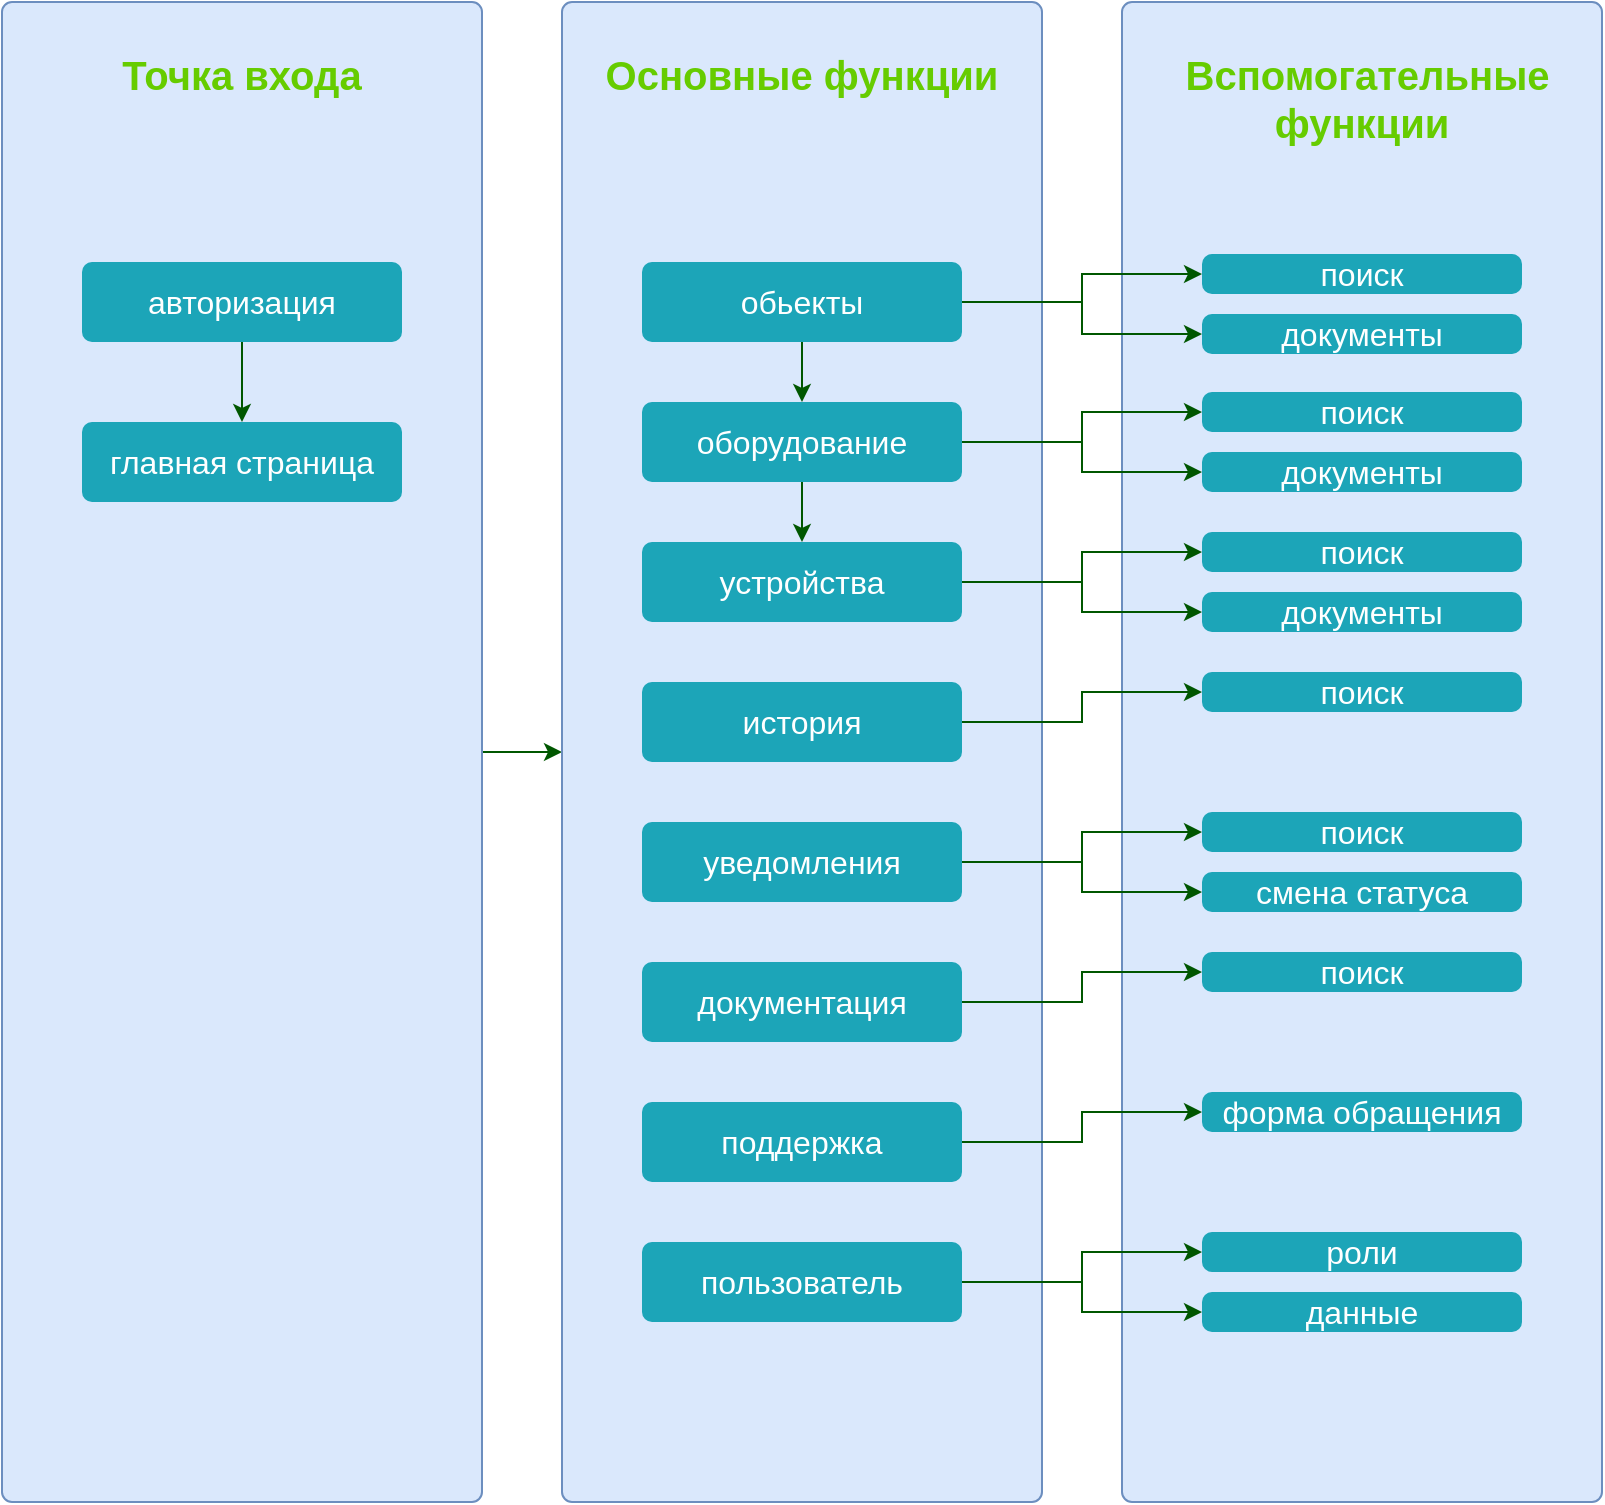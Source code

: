 <mxfile version="20.3.0" type="device" pages="5"><diagram id="qqBoPskS1Pm4w6kApWHN" name="структура"><mxGraphModel dx="1314" dy="811" grid="1" gridSize="10" guides="1" tooltips="1" connect="1" arrows="1" fold="1" page="1" pageScale="1" pageWidth="1169" pageHeight="827" math="0" shadow="0"><root><mxCell id="0"/><mxCell id="1" style="" parent="0"/><mxCell id="dGt-1pbrqsMGuAWc3vMC-4" value="Слой без названия" style="" parent="0"/><mxCell id="dGt-1pbrqsMGuAWc3vMC-16" value="" style="edgeStyle=orthogonalEdgeStyle;rounded=0;orthogonalLoop=1;jettySize=auto;html=1;fontColor=#66CC00;fillColor=#008a00;strokeColor=#005700;" parent="dGt-1pbrqsMGuAWc3vMC-4" source="dGt-1pbrqsMGuAWc3vMC-5" target="dGt-1pbrqsMGuAWc3vMC-14" edge="1"><mxGeometry relative="1" as="geometry"/></mxCell><mxCell id="dGt-1pbrqsMGuAWc3vMC-5" value="&lt;span&gt;&lt;font style=&quot;font-size: 20px&quot;&gt;Точка входа&lt;/font&gt;&lt;/span&gt;&lt;font&gt;&lt;span&gt;&lt;font style=&quot;font-size: 14px&quot;&gt;&lt;br style=&quot;font-size: 10px&quot;&gt;&lt;br&gt;&lt;/font&gt;&lt;/span&gt;&lt;/font&gt;" style="html=1;shadow=0;dashed=0;shape=mxgraph.bootstrap.rrect;rSize=5;strokeColor=#6c8ebf;html=1;whiteSpace=wrap;fillColor=#dae8fc;verticalAlign=top;align=center;spacing=20;fontSize=14;fontColor=#66CC00;fontStyle=1" parent="dGt-1pbrqsMGuAWc3vMC-4" vertex="1"><mxGeometry x="80" y="10" width="240" height="750" as="geometry"/></mxCell><mxCell id="dGt-1pbrqsMGuAWc3vMC-14" value="&lt;font&gt;&lt;span&gt;&lt;font style=&quot;&quot;&gt;&lt;span style=&quot;font-size: 20px;&quot;&gt;Основные функции&lt;/span&gt;&lt;br&gt;&lt;/font&gt;&lt;/span&gt;&lt;/font&gt;" style="html=1;shadow=0;dashed=0;shape=mxgraph.bootstrap.rrect;rSize=5;strokeColor=#6c8ebf;html=1;whiteSpace=wrap;fillColor=#dae8fc;verticalAlign=top;align=center;spacing=20;fontSize=14;fontColor=#66CC00;fontStyle=1" parent="dGt-1pbrqsMGuAWc3vMC-4" vertex="1"><mxGeometry x="360" y="10" width="240" height="750" as="geometry"/></mxCell><mxCell id="dGt-1pbrqsMGuAWc3vMC-15" value="&lt;font&gt;&lt;span&gt;&lt;font style=&quot;&quot;&gt;&lt;span style=&quot;font-size: 20px;&quot;&gt;&amp;nbsp;Вспомогательные функции&lt;/span&gt;&lt;br&gt;&lt;/font&gt;&lt;/span&gt;&lt;/font&gt;" style="html=1;shadow=0;dashed=0;shape=mxgraph.bootstrap.rrect;rSize=5;strokeColor=#6c8ebf;html=1;whiteSpace=wrap;fillColor=#dae8fc;verticalAlign=top;align=center;spacing=20;fontSize=14;fontColor=#66CC00;fontStyle=1" parent="dGt-1pbrqsMGuAWc3vMC-4" vertex="1"><mxGeometry x="640" y="10" width="240" height="750" as="geometry"/></mxCell><mxCell id="UUxPNkXbZXMpqMQuNnV1-1" value="активное" style="" parent="0"/><mxCell id="a082MJyGC-UigYUNdOIL-4" style="edgeStyle=orthogonalEdgeStyle;rounded=0;orthogonalLoop=1;jettySize=auto;html=1;fillColor=#008a00;strokeColor=#005700;" parent="UUxPNkXbZXMpqMQuNnV1-1" source="DI6WJkK1PgKbb--yefOs-5" target="_5lQe4k6AUYyu6lyb9Lk-6" edge="1"><mxGeometry relative="1" as="geometry"/></mxCell><mxCell id="a082MJyGC-UigYUNdOIL-5" style="edgeStyle=orthogonalEdgeStyle;rounded=0;orthogonalLoop=1;jettySize=auto;html=1;fillColor=#008a00;strokeColor=#005700;" parent="UUxPNkXbZXMpqMQuNnV1-1" source="DI6WJkK1PgKbb--yefOs-5" target="_5lQe4k6AUYyu6lyb9Lk-10" edge="1"><mxGeometry relative="1" as="geometry"/></mxCell><mxCell id="a082MJyGC-UigYUNdOIL-50" style="edgeStyle=orthogonalEdgeStyle;rounded=0;orthogonalLoop=1;jettySize=auto;html=1;fillColor=#008a00;strokeColor=#005700;" parent="UUxPNkXbZXMpqMQuNnV1-1" source="DI6WJkK1PgKbb--yefOs-5" target="_5lQe4k6AUYyu6lyb9Lk-2" edge="1"><mxGeometry relative="1" as="geometry"/></mxCell><mxCell id="DI6WJkK1PgKbb--yefOs-5" value="обьекты" style="html=1;shadow=0;dashed=0;shape=mxgraph.bootstrap.rrect;rSize=5;strokeColor=none;strokeWidth=1;fillColor=#1CA5B8;fontColor=#FFFFFF;whiteSpace=wrap;align=center;verticalAlign=middle;spacingLeft=0;fontStyle=0;fontSize=16;spacing=5;" parent="UUxPNkXbZXMpqMQuNnV1-1" vertex="1"><mxGeometry x="400" y="140" width="160" height="40" as="geometry"/></mxCell><mxCell id="_5lQe4k6AUYyu6lyb9Lk-1" style="edgeStyle=orthogonalEdgeStyle;rounded=0;orthogonalLoop=1;jettySize=auto;html=1;fillColor=#008a00;strokeColor=#005700;" parent="UUxPNkXbZXMpqMQuNnV1-1" source="DI6WJkK1PgKbb--yefOs-6" target="DI6WJkK1PgKbb--yefOs-7" edge="1"><mxGeometry relative="1" as="geometry"/></mxCell><mxCell id="DI6WJkK1PgKbb--yefOs-6" value="авторизация" style="html=1;shadow=0;dashed=0;shape=mxgraph.bootstrap.rrect;rSize=5;strokeColor=none;strokeWidth=1;fillColor=#1CA5B8;fontColor=#FFFFFF;whiteSpace=wrap;align=center;verticalAlign=middle;spacingLeft=0;fontStyle=0;fontSize=16;spacing=5;" parent="UUxPNkXbZXMpqMQuNnV1-1" vertex="1"><mxGeometry x="120" y="140" width="160" height="40" as="geometry"/></mxCell><mxCell id="DI6WJkK1PgKbb--yefOs-7" value="главная страница" style="html=1;shadow=0;dashed=0;shape=mxgraph.bootstrap.rrect;rSize=5;strokeColor=none;strokeWidth=1;fillColor=#1CA5B8;fontColor=#FFFFFF;whiteSpace=wrap;align=center;verticalAlign=middle;spacingLeft=0;fontStyle=0;fontSize=16;spacing=5;" parent="UUxPNkXbZXMpqMQuNnV1-1" vertex="1"><mxGeometry x="120" y="220" width="160" height="40" as="geometry"/></mxCell><mxCell id="a082MJyGC-UigYUNdOIL-26" style="edgeStyle=orthogonalEdgeStyle;rounded=0;orthogonalLoop=1;jettySize=auto;html=1;fillColor=#008a00;strokeColor=#005700;" parent="UUxPNkXbZXMpqMQuNnV1-1" source="dGt-1pbrqsMGuAWc3vMC-9" target="a082MJyGC-UigYUNdOIL-24" edge="1"><mxGeometry relative="1" as="geometry"/></mxCell><mxCell id="dGt-1pbrqsMGuAWc3vMC-9" value="история" style="html=1;shadow=0;dashed=0;shape=mxgraph.bootstrap.rrect;rSize=5;strokeColor=none;strokeWidth=1;fillColor=#1CA5B8;fontColor=#FFFFFF;whiteSpace=wrap;align=center;verticalAlign=middle;spacingLeft=0;fontStyle=0;fontSize=16;spacing=5;" parent="UUxPNkXbZXMpqMQuNnV1-1" vertex="1"><mxGeometry x="400" y="350" width="160" height="40" as="geometry"/></mxCell><mxCell id="a082MJyGC-UigYUNdOIL-39" style="edgeStyle=orthogonalEdgeStyle;rounded=0;orthogonalLoop=1;jettySize=auto;html=1;fillColor=#008a00;strokeColor=#005700;" parent="UUxPNkXbZXMpqMQuNnV1-1" source="dGt-1pbrqsMGuAWc3vMC-10" target="a082MJyGC-UigYUNdOIL-29" edge="1"><mxGeometry relative="1" as="geometry"/></mxCell><mxCell id="a082MJyGC-UigYUNdOIL-40" style="edgeStyle=orthogonalEdgeStyle;rounded=0;orthogonalLoop=1;jettySize=auto;html=1;fillColor=#008a00;strokeColor=#005700;" parent="UUxPNkXbZXMpqMQuNnV1-1" source="dGt-1pbrqsMGuAWc3vMC-10" target="a082MJyGC-UigYUNdOIL-30" edge="1"><mxGeometry relative="1" as="geometry"/></mxCell><mxCell id="dGt-1pbrqsMGuAWc3vMC-10" value="уведомления" style="html=1;shadow=0;dashed=0;shape=mxgraph.bootstrap.rrect;rSize=5;strokeColor=none;strokeWidth=1;fillColor=#1CA5B8;fontColor=#FFFFFF;whiteSpace=wrap;align=center;verticalAlign=middle;spacingLeft=0;fontStyle=0;fontSize=16;spacing=5;" parent="UUxPNkXbZXMpqMQuNnV1-1" vertex="1"><mxGeometry x="400" y="420" width="160" height="40" as="geometry"/></mxCell><mxCell id="a082MJyGC-UigYUNdOIL-41" style="edgeStyle=orthogonalEdgeStyle;rounded=0;orthogonalLoop=1;jettySize=auto;html=1;fillColor=#008a00;strokeColor=#005700;" parent="UUxPNkXbZXMpqMQuNnV1-1" source="dGt-1pbrqsMGuAWc3vMC-11" target="a082MJyGC-UigYUNdOIL-33" edge="1"><mxGeometry relative="1" as="geometry"/></mxCell><mxCell id="dGt-1pbrqsMGuAWc3vMC-11" value="документация" style="html=1;shadow=0;dashed=0;shape=mxgraph.bootstrap.rrect;rSize=5;strokeColor=none;strokeWidth=1;fillColor=#1CA5B8;fontColor=#FFFFFF;whiteSpace=wrap;align=center;verticalAlign=middle;spacingLeft=0;fontStyle=0;fontSize=16;spacing=5;" parent="UUxPNkXbZXMpqMQuNnV1-1" vertex="1"><mxGeometry x="400" y="490" width="160" height="40" as="geometry"/></mxCell><mxCell id="a082MJyGC-UigYUNdOIL-42" style="edgeStyle=orthogonalEdgeStyle;rounded=0;orthogonalLoop=1;jettySize=auto;html=1;fillColor=#008a00;strokeColor=#005700;" parent="UUxPNkXbZXMpqMQuNnV1-1" source="dGt-1pbrqsMGuAWc3vMC-12" target="a082MJyGC-UigYUNdOIL-37" edge="1"><mxGeometry relative="1" as="geometry"/></mxCell><mxCell id="dGt-1pbrqsMGuAWc3vMC-12" value="поддержка" style="html=1;shadow=0;dashed=0;shape=mxgraph.bootstrap.rrect;rSize=5;strokeColor=none;strokeWidth=1;fillColor=#1CA5B8;fontColor=#FFFFFF;whiteSpace=wrap;align=center;verticalAlign=middle;spacingLeft=0;fontStyle=0;fontSize=16;spacing=5;" parent="UUxPNkXbZXMpqMQuNnV1-1" vertex="1"><mxGeometry x="400" y="560" width="160" height="40" as="geometry"/></mxCell><mxCell id="a082MJyGC-UigYUNdOIL-14" style="edgeStyle=orthogonalEdgeStyle;rounded=0;orthogonalLoop=1;jettySize=auto;html=1;fillColor=#008a00;strokeColor=#005700;" parent="UUxPNkXbZXMpqMQuNnV1-1" source="_5lQe4k6AUYyu6lyb9Lk-2" target="a082MJyGC-UigYUNdOIL-12" edge="1"><mxGeometry relative="1" as="geometry"/></mxCell><mxCell id="a082MJyGC-UigYUNdOIL-15" style="edgeStyle=orthogonalEdgeStyle;rounded=0;orthogonalLoop=1;jettySize=auto;html=1;fillColor=#008a00;strokeColor=#005700;" parent="UUxPNkXbZXMpqMQuNnV1-1" source="_5lQe4k6AUYyu6lyb9Lk-2" target="a082MJyGC-UigYUNdOIL-13" edge="1"><mxGeometry relative="1" as="geometry"/></mxCell><mxCell id="a082MJyGC-UigYUNdOIL-51" style="edgeStyle=orthogonalEdgeStyle;rounded=0;orthogonalLoop=1;jettySize=auto;html=1;fillColor=#008a00;strokeColor=#005700;" parent="UUxPNkXbZXMpqMQuNnV1-1" source="_5lQe4k6AUYyu6lyb9Lk-2" target="_5lQe4k6AUYyu6lyb9Lk-4" edge="1"><mxGeometry relative="1" as="geometry"/></mxCell><mxCell id="_5lQe4k6AUYyu6lyb9Lk-2" value="оборудование" style="html=1;shadow=0;dashed=0;shape=mxgraph.bootstrap.rrect;rSize=5;strokeColor=none;strokeWidth=1;fillColor=#1CA5B8;fontColor=#FFFFFF;whiteSpace=wrap;align=center;verticalAlign=middle;spacingLeft=0;fontStyle=0;fontSize=16;spacing=5;" parent="UUxPNkXbZXMpqMQuNnV1-1" vertex="1"><mxGeometry x="400" y="210" width="160" height="40" as="geometry"/></mxCell><mxCell id="a082MJyGC-UigYUNdOIL-20" style="edgeStyle=orthogonalEdgeStyle;rounded=0;orthogonalLoop=1;jettySize=auto;html=1;fillColor=#008a00;strokeColor=#005700;" parent="UUxPNkXbZXMpqMQuNnV1-1" source="_5lQe4k6AUYyu6lyb9Lk-4" target="a082MJyGC-UigYUNdOIL-18" edge="1"><mxGeometry relative="1" as="geometry"/></mxCell><mxCell id="a082MJyGC-UigYUNdOIL-21" style="edgeStyle=orthogonalEdgeStyle;rounded=0;orthogonalLoop=1;jettySize=auto;html=1;fillColor=#008a00;strokeColor=#005700;" parent="UUxPNkXbZXMpqMQuNnV1-1" source="_5lQe4k6AUYyu6lyb9Lk-4" target="a082MJyGC-UigYUNdOIL-19" edge="1"><mxGeometry relative="1" as="geometry"/></mxCell><mxCell id="_5lQe4k6AUYyu6lyb9Lk-4" value="устройства" style="html=1;shadow=0;dashed=0;shape=mxgraph.bootstrap.rrect;rSize=5;strokeColor=none;strokeWidth=1;fillColor=#1CA5B8;fontColor=#FFFFFF;whiteSpace=wrap;align=center;verticalAlign=middle;spacingLeft=0;fontStyle=0;fontSize=16;spacing=5;" parent="UUxPNkXbZXMpqMQuNnV1-1" vertex="1"><mxGeometry x="400" y="280" width="160" height="40" as="geometry"/></mxCell><mxCell id="_5lQe4k6AUYyu6lyb9Lk-6" value="поиск" style="html=1;shadow=0;dashed=0;shape=mxgraph.bootstrap.rrect;rSize=5;strokeColor=none;strokeWidth=1;fillColor=#1CA5B8;fontColor=#FFFFFF;whiteSpace=wrap;align=center;verticalAlign=middle;spacingLeft=0;fontStyle=0;fontSize=16;spacing=5;" parent="UUxPNkXbZXMpqMQuNnV1-1" vertex="1"><mxGeometry x="680" y="136" width="160" height="20" as="geometry"/></mxCell><mxCell id="_5lQe4k6AUYyu6lyb9Lk-10" value="документы" style="html=1;shadow=0;dashed=0;shape=mxgraph.bootstrap.rrect;rSize=5;strokeColor=none;strokeWidth=1;fillColor=#1CA5B8;fontColor=#FFFFFF;whiteSpace=wrap;align=center;verticalAlign=middle;spacingLeft=0;fontStyle=0;fontSize=16;spacing=5;" parent="UUxPNkXbZXMpqMQuNnV1-1" vertex="1"><mxGeometry x="680" y="166" width="160" height="20" as="geometry"/></mxCell><mxCell id="a082MJyGC-UigYUNdOIL-12" value="поиск" style="html=1;shadow=0;dashed=0;shape=mxgraph.bootstrap.rrect;rSize=5;strokeColor=none;strokeWidth=1;fillColor=#1CA5B8;fontColor=#FFFFFF;whiteSpace=wrap;align=center;verticalAlign=middle;spacingLeft=0;fontStyle=0;fontSize=16;spacing=5;" parent="UUxPNkXbZXMpqMQuNnV1-1" vertex="1"><mxGeometry x="680" y="205" width="160" height="20" as="geometry"/></mxCell><mxCell id="a082MJyGC-UigYUNdOIL-13" value="документы" style="html=1;shadow=0;dashed=0;shape=mxgraph.bootstrap.rrect;rSize=5;strokeColor=none;strokeWidth=1;fillColor=#1CA5B8;fontColor=#FFFFFF;whiteSpace=wrap;align=center;verticalAlign=middle;spacingLeft=0;fontStyle=0;fontSize=16;spacing=5;" parent="UUxPNkXbZXMpqMQuNnV1-1" vertex="1"><mxGeometry x="680" y="235" width="160" height="20" as="geometry"/></mxCell><mxCell id="a082MJyGC-UigYUNdOIL-18" value="поиск" style="html=1;shadow=0;dashed=0;shape=mxgraph.bootstrap.rrect;rSize=5;strokeColor=none;strokeWidth=1;fillColor=#1CA5B8;fontColor=#FFFFFF;whiteSpace=wrap;align=center;verticalAlign=middle;spacingLeft=0;fontStyle=0;fontSize=16;spacing=5;" parent="UUxPNkXbZXMpqMQuNnV1-1" vertex="1"><mxGeometry x="680" y="275" width="160" height="20" as="geometry"/></mxCell><mxCell id="a082MJyGC-UigYUNdOIL-19" value="документы" style="html=1;shadow=0;dashed=0;shape=mxgraph.bootstrap.rrect;rSize=5;strokeColor=none;strokeWidth=1;fillColor=#1CA5B8;fontColor=#FFFFFF;whiteSpace=wrap;align=center;verticalAlign=middle;spacingLeft=0;fontStyle=0;fontSize=16;spacing=5;" parent="UUxPNkXbZXMpqMQuNnV1-1" vertex="1"><mxGeometry x="680" y="305" width="160" height="20" as="geometry"/></mxCell><mxCell id="a082MJyGC-UigYUNdOIL-24" value="поиск" style="html=1;shadow=0;dashed=0;shape=mxgraph.bootstrap.rrect;rSize=5;strokeColor=none;strokeWidth=1;fillColor=#1CA5B8;fontColor=#FFFFFF;whiteSpace=wrap;align=center;verticalAlign=middle;spacingLeft=0;fontStyle=0;fontSize=16;spacing=5;" parent="UUxPNkXbZXMpqMQuNnV1-1" vertex="1"><mxGeometry x="680" y="345" width="160" height="20" as="geometry"/></mxCell><mxCell id="a082MJyGC-UigYUNdOIL-29" value="поиск" style="html=1;shadow=0;dashed=0;shape=mxgraph.bootstrap.rrect;rSize=5;strokeColor=none;strokeWidth=1;fillColor=#1CA5B8;fontColor=#FFFFFF;whiteSpace=wrap;align=center;verticalAlign=middle;spacingLeft=0;fontStyle=0;fontSize=16;spacing=5;" parent="UUxPNkXbZXMpqMQuNnV1-1" vertex="1"><mxGeometry x="680" y="415" width="160" height="20" as="geometry"/></mxCell><mxCell id="a082MJyGC-UigYUNdOIL-30" value="смена статуса" style="html=1;shadow=0;dashed=0;shape=mxgraph.bootstrap.rrect;rSize=5;strokeColor=none;strokeWidth=1;fillColor=#1CA5B8;fontColor=#FFFFFF;whiteSpace=wrap;align=center;verticalAlign=middle;spacingLeft=0;fontStyle=0;fontSize=16;spacing=5;" parent="UUxPNkXbZXMpqMQuNnV1-1" vertex="1"><mxGeometry x="680" y="445" width="160" height="20" as="geometry"/></mxCell><mxCell id="a082MJyGC-UigYUNdOIL-33" value="поиск" style="html=1;shadow=0;dashed=0;shape=mxgraph.bootstrap.rrect;rSize=5;strokeColor=none;strokeWidth=1;fillColor=#1CA5B8;fontColor=#FFFFFF;whiteSpace=wrap;align=center;verticalAlign=middle;spacingLeft=0;fontStyle=0;fontSize=16;spacing=5;" parent="UUxPNkXbZXMpqMQuNnV1-1" vertex="1"><mxGeometry x="680" y="485" width="160" height="20" as="geometry"/></mxCell><mxCell id="a082MJyGC-UigYUNdOIL-37" value="форма обращения" style="html=1;shadow=0;dashed=0;shape=mxgraph.bootstrap.rrect;rSize=5;strokeColor=none;strokeWidth=1;fillColor=#1CA5B8;fontColor=#FFFFFF;whiteSpace=wrap;align=center;verticalAlign=middle;spacingLeft=0;fontStyle=0;fontSize=16;spacing=5;" parent="UUxPNkXbZXMpqMQuNnV1-1" vertex="1"><mxGeometry x="680" y="555" width="160" height="20" as="geometry"/></mxCell><mxCell id="a082MJyGC-UigYUNdOIL-47" style="edgeStyle=orthogonalEdgeStyle;rounded=0;orthogonalLoop=1;jettySize=auto;html=1;fillColor=#008a00;strokeColor=#005700;" parent="UUxPNkXbZXMpqMQuNnV1-1" source="a082MJyGC-UigYUNdOIL-43" target="a082MJyGC-UigYUNdOIL-45" edge="1"><mxGeometry relative="1" as="geometry"/></mxCell><mxCell id="a082MJyGC-UigYUNdOIL-48" style="edgeStyle=orthogonalEdgeStyle;rounded=0;orthogonalLoop=1;jettySize=auto;html=1;fillColor=#008a00;strokeColor=#005700;" parent="UUxPNkXbZXMpqMQuNnV1-1" source="a082MJyGC-UigYUNdOIL-43" target="a082MJyGC-UigYUNdOIL-46" edge="1"><mxGeometry relative="1" as="geometry"/></mxCell><mxCell id="a082MJyGC-UigYUNdOIL-43" value="пользователь" style="html=1;shadow=0;dashed=0;shape=mxgraph.bootstrap.rrect;rSize=5;strokeColor=none;strokeWidth=1;fillColor=#1CA5B8;fontColor=#FFFFFF;whiteSpace=wrap;align=center;verticalAlign=middle;spacingLeft=0;fontStyle=0;fontSize=16;spacing=5;" parent="UUxPNkXbZXMpqMQuNnV1-1" vertex="1"><mxGeometry x="400" y="630" width="160" height="40" as="geometry"/></mxCell><mxCell id="a082MJyGC-UigYUNdOIL-45" value="роли" style="html=1;shadow=0;dashed=0;shape=mxgraph.bootstrap.rrect;rSize=5;strokeColor=none;strokeWidth=1;fillColor=#1CA5B8;fontColor=#FFFFFF;whiteSpace=wrap;align=center;verticalAlign=middle;spacingLeft=0;fontStyle=0;fontSize=16;spacing=5;" parent="UUxPNkXbZXMpqMQuNnV1-1" vertex="1"><mxGeometry x="680" y="625" width="160" height="20" as="geometry"/></mxCell><mxCell id="a082MJyGC-UigYUNdOIL-46" value="данные" style="html=1;shadow=0;dashed=0;shape=mxgraph.bootstrap.rrect;rSize=5;strokeColor=none;strokeWidth=1;fillColor=#1CA5B8;fontColor=#FFFFFF;whiteSpace=wrap;align=center;verticalAlign=middle;spacingLeft=0;fontStyle=0;fontSize=16;spacing=5;" parent="UUxPNkXbZXMpqMQuNnV1-1" vertex="1"><mxGeometry x="680" y="655" width="160" height="20" as="geometry"/></mxCell></root></mxGraphModel></diagram><diagram id="a-68sKW8zmhwPpiCdWLL" name="Страница 5"><mxGraphModel dx="1408" dy="847" grid="1" gridSize="10" guides="1" tooltips="1" connect="1" arrows="1" fold="1" page="1" pageScale="1" pageWidth="1169" pageHeight="1654" math="0" shadow="0"><root><mxCell id="0"/><mxCell id="1" parent="0"/></root></mxGraphModel></diagram><diagram id="OkmPxzMBkg4cP26xKXwC" name="Все блоки программы"><mxGraphModel dx="1408" dy="847" grid="1" gridSize="10" guides="1" tooltips="1" connect="1" arrows="1" fold="1" page="1" pageScale="1" pageWidth="1169" pageHeight="827" background="#FFFFFF" math="0" shadow="0"><root><mxCell id="0"/><mxCell id="1" style="" parent="0"/><mxCell id="EkNfR-dcNrT0VsUztw0i-1" value="Страница авторизации" style="swimlane;html=1;fontStyle=1;childLayout=stackLayout;horizontal=1;startSize=26;horizontalStack=0;resizeParent=1;resizeLast=0;collapsible=1;marginBottom=0;swimlaneFillColor=#ffffff;align=center;rounded=1;shadow=0;comic=0;labelBackgroundColor=none;strokeWidth=1;fontFamily=Verdana;fontSize=12;fillColor=#000000;fontColor=#ffffff;strokeColor=#432D57;arcSize=21;sketch=0;glass=0;" parent="1" vertex="1"><mxGeometry x="10" y="40" width="170" height="104" as="geometry"><mxRectangle x="350" y="189.95" width="190" height="30" as="alternateBounds"/></mxGeometry></mxCell><mxCell id="EkNfR-dcNrT0VsUztw0i-2" value="войти" style="text;html=1;strokeColor=#d79b00;fillColor=#ffcd28;spacingLeft=4;spacingRight=4;whiteSpace=wrap;overflow=hidden;rotatable=0;points=[[0,0.5],[1,0.5]];portConstraint=eastwest;gradientColor=#ffa500;rounded=0;" parent="EkNfR-dcNrT0VsUztw0i-1" vertex="1"><mxGeometry y="26" width="170" height="26" as="geometry"/></mxCell><mxCell id="EkNfR-dcNrT0VsUztw0i-3" value="зарегистрироваться" style="text;html=1;strokeColor=#d79b00;fillColor=#ffcd28;spacingLeft=4;spacingRight=4;whiteSpace=wrap;overflow=hidden;rotatable=0;points=[[0,0.5],[1,0.5]];portConstraint=eastwest;gradientColor=#ffa500;rounded=0;" parent="EkNfR-dcNrT0VsUztw0i-1" vertex="1"><mxGeometry y="52" width="170" height="26" as="geometry"/></mxCell><mxCell id="EkNfR-dcNrT0VsUztw0i-4" value="о программе" style="text;html=1;strokeColor=#d79b00;fillColor=#ffcd28;spacingLeft=4;spacingRight=4;whiteSpace=wrap;overflow=hidden;rotatable=0;points=[[0,0.5],[1,0.5]];portConstraint=eastwest;gradientColor=#ffa500;rounded=1;" parent="EkNfR-dcNrT0VsUztw0i-1" vertex="1"><mxGeometry y="78" width="170" height="26" as="geometry"/></mxCell><mxCell id="EkNfR-dcNrT0VsUztw0i-5" value="Регистрация" style="swimlane;html=1;fontStyle=1;childLayout=stackLayout;horizontal=1;startSize=26;horizontalStack=0;resizeParent=1;resizeLast=0;collapsible=1;marginBottom=0;swimlaneFillColor=#ffffff;align=center;rounded=1;shadow=0;comic=0;labelBackgroundColor=none;strokeWidth=1;fontFamily=Verdana;fontSize=12;fillColor=#000000;fontColor=#ffffff;strokeColor=#6F0000;" parent="1" vertex="1"><mxGeometry x="480" y="38" width="170" height="156" as="geometry"><mxRectangle x="370" y="140" width="130" height="30" as="alternateBounds"/></mxGeometry></mxCell><mxCell id="EkNfR-dcNrT0VsUztw0i-6" value="ФИО" style="text;html=1;strokeColor=#3A5431;fillColor=#6d8764;spacingLeft=4;spacingRight=4;whiteSpace=wrap;overflow=hidden;rotatable=0;points=[[0,0.5],[1,0.5]];portConstraint=eastwest;fontColor=#000000;" parent="EkNfR-dcNrT0VsUztw0i-5" vertex="1"><mxGeometry y="26" width="170" height="26" as="geometry"/></mxCell><mxCell id="EkNfR-dcNrT0VsUztw0i-7" value="Подразделение" style="text;html=1;strokeColor=#3A5431;fillColor=#6d8764;spacingLeft=4;spacingRight=4;whiteSpace=wrap;overflow=hidden;rotatable=0;points=[[0,0.5],[1,0.5]];portConstraint=eastwest;fontColor=#000000;" parent="EkNfR-dcNrT0VsUztw0i-5" vertex="1"><mxGeometry y="52" width="170" height="26" as="geometry"/></mxCell><mxCell id="EkNfR-dcNrT0VsUztw0i-8" value="доп.данные" style="text;html=1;strokeColor=#3A5431;fillColor=#6d8764;spacingLeft=4;spacingRight=4;whiteSpace=wrap;overflow=hidden;rotatable=0;points=[[0,0.5],[1,0.5]];portConstraint=eastwest;fontColor=#000000;" parent="EkNfR-dcNrT0VsUztw0i-5" vertex="1"><mxGeometry y="78" width="170" height="26" as="geometry"/></mxCell><mxCell id="EkNfR-dcNrT0VsUztw0i-9" value="отправить" style="text;html=1;strokeColor=#d79b00;fillColor=#ffcd28;spacingLeft=4;spacingRight=4;whiteSpace=wrap;overflow=hidden;rotatable=0;points=[[0,0.5],[1,0.5]];portConstraint=eastwest;gradientColor=#ffa500;rounded=1;" parent="EkNfR-dcNrT0VsUztw0i-5" vertex="1"><mxGeometry y="104" width="170" height="26" as="geometry"/></mxCell><mxCell id="EkNfR-dcNrT0VsUztw0i-10" value="назад" style="text;html=1;strokeColor=#d79b00;fillColor=#ffcd28;spacingLeft=4;spacingRight=4;whiteSpace=wrap;overflow=hidden;rotatable=0;points=[[0,0.5],[1,0.5]];portConstraint=eastwest;gradientColor=#ffa500;" parent="EkNfR-dcNrT0VsUztw0i-5" vertex="1"><mxGeometry y="130" width="170" height="26" as="geometry"/></mxCell><mxCell id="EkNfR-dcNrT0VsUztw0i-11" value="Войти" style="swimlane;html=1;fontStyle=1;childLayout=stackLayout;horizontal=1;startSize=26;fillColor=#000000;horizontalStack=0;resizeParent=1;resizeLast=0;collapsible=1;marginBottom=0;swimlaneFillColor=#ffffff;align=center;rounded=1;shadow=0;comic=0;labelBackgroundColor=none;strokeWidth=1;fontFamily=Verdana;fontSize=12;fontColor=#ffffff;strokeColor=#432D57;" parent="1" vertex="1"><mxGeometry x="260" y="40" width="170" height="154" as="geometry"/></mxCell><mxCell id="EkNfR-dcNrT0VsUztw0i-12" value="логин" style="text;html=1;strokeColor=#3A5431;fillColor=#6d8764;spacingLeft=4;spacingRight=4;whiteSpace=wrap;overflow=hidden;rotatable=0;points=[[0,0.5],[1,0.5]];portConstraint=eastwest;fontColor=#000000;" parent="EkNfR-dcNrT0VsUztw0i-11" vertex="1"><mxGeometry y="26" width="170" height="26" as="geometry"/></mxCell><mxCell id="EkNfR-dcNrT0VsUztw0i-13" value="пароль" style="text;html=1;strokeColor=#3A5431;fillColor=#6d8764;spacingLeft=4;spacingRight=4;whiteSpace=wrap;overflow=hidden;rotatable=0;points=[[0,0.5],[1,0.5]];portConstraint=eastwest;fontColor=#000000;" parent="EkNfR-dcNrT0VsUztw0i-11" vertex="1"><mxGeometry y="52" width="170" height="28" as="geometry"/></mxCell><mxCell id="EkNfR-dcNrT0VsUztw0i-14" value="войти" style="text;html=1;strokeColor=#d79b00;fillColor=#ffcd28;spacingLeft=4;spacingRight=4;whiteSpace=wrap;overflow=hidden;rotatable=0;points=[[0,0.5],[1,0.5]];portConstraint=eastwest;gradientColor=#ffa500;" parent="EkNfR-dcNrT0VsUztw0i-11" vertex="1"><mxGeometry y="80" width="170" height="24" as="geometry"/></mxCell><mxCell id="EkNfR-dcNrT0VsUztw0i-15" value="восстановить доступ" style="text;html=1;strokeColor=#d79b00;fillColor=#ffcd28;spacingLeft=4;spacingRight=4;whiteSpace=wrap;overflow=hidden;rotatable=0;points=[[0,0.5],[1,0.5]];portConstraint=eastwest;gradientColor=#ffa500;rounded=1;" parent="EkNfR-dcNrT0VsUztw0i-11" vertex="1"><mxGeometry y="104" width="170" height="24" as="geometry"/></mxCell><mxCell id="EkNfR-dcNrT0VsUztw0i-16" value="назад" style="text;html=1;strokeColor=#d79b00;fillColor=#ffcd28;spacingLeft=4;spacingRight=4;whiteSpace=wrap;overflow=hidden;rotatable=0;points=[[0,0.5],[1,0.5]];portConstraint=eastwest;gradientColor=#ffa500;" parent="EkNfR-dcNrT0VsUztw0i-11" vertex="1"><mxGeometry y="128" width="170" height="26" as="geometry"/></mxCell><mxCell id="EkNfR-dcNrT0VsUztw0i-17" value="О программе" style="swimlane;html=1;fontStyle=1;childLayout=stackLayout;horizontal=1;startSize=26;fillColor=#000000;horizontalStack=0;resizeParent=1;resizeLast=0;collapsible=1;marginBottom=0;swimlaneFillColor=#ffffff;align=center;rounded=1;shadow=0;comic=0;labelBackgroundColor=none;strokeWidth=1;fontFamily=Verdana;fontSize=12;fontColor=#ffffff;strokeColor=#432D57;" parent="1" vertex="1"><mxGeometry x="690" y="40" width="170" height="104" as="geometry"/></mxCell><mxCell id="EkNfR-dcNrT0VsUztw0i-18" value="описание программы" style="text;html=1;strokeColor=#3A5431;fillColor=#6d8764;spacingLeft=4;spacingRight=4;whiteSpace=wrap;overflow=hidden;rotatable=0;points=[[0,0.5],[1,0.5]];portConstraint=eastwest;fontColor=#000000;" parent="EkNfR-dcNrT0VsUztw0i-17" vertex="1"><mxGeometry y="26" width="170" height="26" as="geometry"/></mxCell><mxCell id="EkNfR-dcNrT0VsUztw0i-19" value="поддержка" style="text;html=1;strokeColor=#d79b00;fillColor=#ffcd28;spacingLeft=4;spacingRight=4;whiteSpace=wrap;overflow=hidden;rotatable=0;points=[[0,0.5],[1,0.5]];portConstraint=eastwest;gradientColor=#ffa500;rounded=0;" parent="EkNfR-dcNrT0VsUztw0i-17" vertex="1"><mxGeometry y="52" width="170" height="26" as="geometry"/></mxCell><mxCell id="EkNfR-dcNrT0VsUztw0i-20" value="назад" style="text;html=1;strokeColor=#d79b00;fillColor=#ffcd28;spacingLeft=4;spacingRight=4;whiteSpace=wrap;overflow=hidden;rotatable=0;points=[[0,0.5],[1,0.5]];portConstraint=eastwest;gradientColor=#ffa500;rounded=1;" parent="EkNfR-dcNrT0VsUztw0i-17" vertex="1"><mxGeometry y="78" width="170" height="26" as="geometry"/></mxCell><mxCell id="EkNfR-dcNrT0VsUztw0i-21" value="Главная страница" style="swimlane;html=1;fontStyle=1;childLayout=stackLayout;horizontal=1;startSize=26;fillColor=#000000;horizontalStack=0;resizeParent=1;resizeLast=0;collapsible=1;marginBottom=0;swimlaneFillColor=#ffffff;align=center;rounded=1;shadow=0;comic=0;labelBackgroundColor=none;strokeWidth=1;fontFamily=Verdana;fontSize=12;fontColor=#ffffff;strokeColor=#432D57;" parent="1" vertex="1"><mxGeometry x="310" y="516" width="170" height="156" as="geometry"><mxRectangle x="150" y="300" width="160" height="30" as="alternateBounds"/></mxGeometry></mxCell><mxCell id="EkNfR-dcNrT0VsUztw0i-22" value="профиль" style="text;html=1;strokeColor=#3A5431;fillColor=#6d8764;spacingLeft=4;spacingRight=4;whiteSpace=wrap;overflow=hidden;rotatable=0;points=[[0,0.5],[1,0.5]];portConstraint=eastwest;fontColor=#000000;" parent="EkNfR-dcNrT0VsUztw0i-21" vertex="1"><mxGeometry y="26" width="170" height="26" as="geometry"/></mxCell><mxCell id="EkNfR-dcNrT0VsUztw0i-23" value="свернуть профиль" style="text;html=1;strokeColor=#d79b00;fillColor=#ffcd28;spacingLeft=4;spacingRight=4;whiteSpace=wrap;overflow=hidden;rotatable=0;points=[[0,0.5],[1,0.5]];portConstraint=eastwest;gradientColor=#ffa500;" parent="EkNfR-dcNrT0VsUztw0i-21" vertex="1"><mxGeometry y="52" width="170" height="26" as="geometry"/></mxCell><mxCell id="EkNfR-dcNrT0VsUztw0i-24" value="создать" style="text;html=1;strokeColor=#d79b00;fillColor=#ffcd28;spacingLeft=4;spacingRight=4;whiteSpace=wrap;overflow=hidden;rotatable=0;points=[[0,0.5],[1,0.5]];portConstraint=eastwest;gradientColor=#ffa500;" parent="EkNfR-dcNrT0VsUztw0i-21" vertex="1"><mxGeometry y="78" width="170" height="26" as="geometry"/></mxCell><mxCell id="EkNfR-dcNrT0VsUztw0i-25" value="активное" style="text;html=1;strokeColor=#d79b00;fillColor=#ffcd28;spacingLeft=4;spacingRight=4;whiteSpace=wrap;overflow=hidden;rotatable=0;points=[[0,0.5],[1,0.5]];portConstraint=eastwest;gradientColor=#ffa500;" parent="EkNfR-dcNrT0VsUztw0i-21" vertex="1"><mxGeometry y="104" width="170" height="26" as="geometry"/></mxCell><mxCell id="EkNfR-dcNrT0VsUztw0i-26" value="архив" style="text;html=1;strokeColor=#d79b00;fillColor=#ffcd28;spacingLeft=4;spacingRight=4;whiteSpace=wrap;overflow=hidden;rotatable=0;points=[[0,0.5],[1,0.5]];portConstraint=eastwest;gradientColor=#ffa500;rounded=1;" parent="EkNfR-dcNrT0VsUztw0i-21" vertex="1"><mxGeometry y="130" width="170" height="26" as="geometry"/></mxCell><mxCell id="EkNfR-dcNrT0VsUztw0i-27" value="Активное" style="swimlane;html=1;fontStyle=1;childLayout=stackLayout;horizontal=1;startSize=26;fillColor=#000000;horizontalStack=0;resizeParent=1;resizeLast=0;collapsible=1;marginBottom=0;swimlaneFillColor=#ffffff;align=center;rounded=1;shadow=0;comic=0;labelBackgroundColor=none;strokeWidth=1;fontFamily=Verdana;fontSize=12;fontColor=#ffffff;strokeColor=#432D57;" parent="1" vertex="1"><mxGeometry x="515" y="438" width="170" height="130" as="geometry"/></mxCell><mxCell id="EkNfR-dcNrT0VsUztw0i-28" value="профиль" style="text;html=1;strokeColor=#3A5431;fillColor=#6d8764;spacingLeft=4;spacingRight=4;whiteSpace=wrap;overflow=hidden;rotatable=0;points=[[0,0.5],[1,0.5]];portConstraint=eastwest;fontColor=#000000;" parent="EkNfR-dcNrT0VsUztw0i-27" vertex="1"><mxGeometry y="26" width="170" height="26" as="geometry"/></mxCell><mxCell id="EkNfR-dcNrT0VsUztw0i-29" value="свернуть профиль" style="text;html=1;strokeColor=#d79b00;fillColor=#ffcd28;spacingLeft=4;spacingRight=4;whiteSpace=wrap;overflow=hidden;rotatable=0;points=[[0,0.5],[1,0.5]];portConstraint=eastwest;gradientColor=#ffa500;" parent="EkNfR-dcNrT0VsUztw0i-27" vertex="1"><mxGeometry y="52" width="170" height="26" as="geometry"/></mxCell><mxCell id="EkNfR-dcNrT0VsUztw0i-30" value="фильтр-поиск" style="text;html=1;strokeColor=#d79b00;fillColor=#ffcd28;spacingLeft=4;spacingRight=4;whiteSpace=wrap;overflow=hidden;rotatable=0;points=[[0,0.5],[1,0.5]];portConstraint=eastwest;gradientColor=#ffa500;rounded=0;" parent="EkNfR-dcNrT0VsUztw0i-27" vertex="1"><mxGeometry y="78" width="170" height="26" as="geometry"/></mxCell><mxCell id="EkNfR-dcNrT0VsUztw0i-31" value="назад" style="text;html=1;strokeColor=#d79b00;fillColor=#ffcd28;spacingLeft=4;spacingRight=4;whiteSpace=wrap;overflow=hidden;rotatable=0;points=[[0,0.5],[1,0.5]];portConstraint=eastwest;gradientColor=#ffa500;rounded=1;" parent="EkNfR-dcNrT0VsUztw0i-27" vertex="1"><mxGeometry y="104" width="170" height="26" as="geometry"/></mxCell><mxCell id="EkNfR-dcNrT0VsUztw0i-32" value="Архив" style="swimlane;html=1;fontStyle=1;childLayout=stackLayout;horizontal=1;startSize=26;fillColor=#000000;horizontalStack=0;resizeParent=1;resizeLast=0;collapsible=1;marginBottom=0;swimlaneFillColor=#ffffff;align=center;rounded=1;shadow=0;comic=0;labelBackgroundColor=none;strokeWidth=1;fontFamily=Verdana;fontSize=12;fontColor=#ffffff;strokeColor=#432D57;" parent="1" vertex="1"><mxGeometry x="515" y="594" width="170" height="130" as="geometry"/></mxCell><mxCell id="EkNfR-dcNrT0VsUztw0i-33" value="профиль" style="text;html=1;strokeColor=#3A5431;fillColor=#6d8764;spacingLeft=4;spacingRight=4;whiteSpace=wrap;overflow=hidden;rotatable=0;points=[[0,0.5],[1,0.5]];portConstraint=eastwest;fontColor=#000000;" parent="EkNfR-dcNrT0VsUztw0i-32" vertex="1"><mxGeometry y="26" width="170" height="26" as="geometry"/></mxCell><mxCell id="EkNfR-dcNrT0VsUztw0i-34" value="свернуть профиль" style="text;html=1;strokeColor=#d79b00;fillColor=#ffcd28;spacingLeft=4;spacingRight=4;whiteSpace=wrap;overflow=hidden;rotatable=0;points=[[0,0.5],[1,0.5]];portConstraint=eastwest;gradientColor=#ffa500;" parent="EkNfR-dcNrT0VsUztw0i-32" vertex="1"><mxGeometry y="52" width="170" height="26" as="geometry"/></mxCell><mxCell id="EkNfR-dcNrT0VsUztw0i-35" value="фильтр-поиск" style="text;html=1;strokeColor=#d79b00;fillColor=#ffcd28;spacingLeft=4;spacingRight=4;whiteSpace=wrap;overflow=hidden;rotatable=0;points=[[0,0.5],[1,0.5]];portConstraint=eastwest;gradientColor=#ffa500;" parent="EkNfR-dcNrT0VsUztw0i-32" vertex="1"><mxGeometry y="78" width="170" height="26" as="geometry"/></mxCell><mxCell id="EkNfR-dcNrT0VsUztw0i-36" value="назад" style="text;html=1;strokeColor=#d79b00;fillColor=#ffcd28;spacingLeft=4;spacingRight=4;whiteSpace=wrap;overflow=hidden;rotatable=0;points=[[0,0.5],[1,0.5]];portConstraint=eastwest;gradientColor=#ffa500;rounded=1;" parent="EkNfR-dcNrT0VsUztw0i-32" vertex="1"><mxGeometry y="104" width="170" height="26" as="geometry"/></mxCell><mxCell id="EkNfR-dcNrT0VsUztw0i-37" value="Создать" style="swimlane;html=1;fontStyle=1;childLayout=stackLayout;horizontal=1;startSize=26;fillColor=#000000;horizontalStack=0;resizeParent=1;resizeLast=0;collapsible=1;marginBottom=0;swimlaneFillColor=#ffffff;align=center;rounded=1;shadow=0;comic=0;labelBackgroundColor=none;strokeWidth=1;fontFamily=Verdana;fontSize=12;fontColor=#ffffff;strokeColor=#432D57;" parent="1" vertex="1"><mxGeometry x="750" y="480" width="170" height="156" as="geometry"><mxRectangle x="320" y="240" width="100" height="30" as="alternateBounds"/></mxGeometry></mxCell><mxCell id="EkNfR-dcNrT0VsUztw0i-38" value="профиль" style="text;html=1;strokeColor=#3A5431;fillColor=#6d8764;spacingLeft=4;spacingRight=4;whiteSpace=wrap;overflow=hidden;rotatable=0;points=[[0,0.5],[1,0.5]];portConstraint=eastwest;fontColor=#000000;" parent="EkNfR-dcNrT0VsUztw0i-37" vertex="1"><mxGeometry y="26" width="170" height="26" as="geometry"/></mxCell><mxCell id="EkNfR-dcNrT0VsUztw0i-39" value="свернуть профиль" style="text;html=1;strokeColor=#d79b00;fillColor=#ffcd28;spacingLeft=4;spacingRight=4;whiteSpace=wrap;overflow=hidden;rotatable=0;points=[[0,0.5],[1,0.5]];portConstraint=eastwest;gradientColor=#ffa500;" parent="EkNfR-dcNrT0VsUztw0i-37" vertex="1"><mxGeometry y="52" width="170" height="26" as="geometry"/></mxCell><mxCell id="EkNfR-dcNrT0VsUztw0i-40" value="новый документ" style="text;html=1;strokeColor=#d79b00;fillColor=#ffcd28;spacingLeft=4;spacingRight=4;whiteSpace=wrap;overflow=hidden;rotatable=0;points=[[0,0.5],[1,0.5]];portConstraint=eastwest;gradientColor=#ffa500;" parent="EkNfR-dcNrT0VsUztw0i-37" vertex="1"><mxGeometry y="78" width="170" height="26" as="geometry"/></mxCell><mxCell id="EkNfR-dcNrT0VsUztw0i-41" value="новый обьект" style="text;html=1;strokeColor=#d79b00;fillColor=#ffcd28;spacingLeft=4;spacingRight=4;whiteSpace=wrap;overflow=hidden;rotatable=0;points=[[0,0.5],[1,0.5]];portConstraint=eastwest;gradientColor=#ffa500;rounded=0;" parent="EkNfR-dcNrT0VsUztw0i-37" vertex="1"><mxGeometry y="104" width="170" height="26" as="geometry"/></mxCell><mxCell id="EkNfR-dcNrT0VsUztw0i-42" value="назад" style="text;html=1;strokeColor=#d79b00;fillColor=#ffcd28;spacingLeft=4;spacingRight=4;whiteSpace=wrap;overflow=hidden;rotatable=0;points=[[0,0.5],[1,0.5]];portConstraint=eastwest;gradientColor=#ffa500;rounded=1;" parent="EkNfR-dcNrT0VsUztw0i-37" vertex="1"><mxGeometry y="130" width="170" height="26" as="geometry"/></mxCell><mxCell id="EkNfR-dcNrT0VsUztw0i-43" value="Новый документ" style="swimlane;html=1;fontStyle=1;childLayout=stackLayout;horizontal=1;startSize=26;fillColor=#000000;horizontalStack=0;resizeParent=1;resizeLast=0;collapsible=1;marginBottom=0;swimlaneFillColor=#ffffff;align=center;rounded=1;shadow=0;comic=0;labelBackgroundColor=none;strokeWidth=1;fontFamily=Verdana;fontSize=12;fontColor=#ffffff;strokeColor=#432D57;" parent="1" vertex="1"><mxGeometry x="1000.004" y="470" width="188.889" height="130" as="geometry"/></mxCell><mxCell id="EkNfR-dcNrT0VsUztw0i-44" value="профиль" style="text;html=1;strokeColor=#3A5431;fillColor=#6d8764;spacingLeft=4;spacingRight=4;whiteSpace=wrap;overflow=hidden;rotatable=0;points=[[0,0.5],[1,0.5]];portConstraint=eastwest;fontColor=#000000;" parent="EkNfR-dcNrT0VsUztw0i-43" vertex="1"><mxGeometry y="26" width="188.889" height="26" as="geometry"/></mxCell><mxCell id="EkNfR-dcNrT0VsUztw0i-45" value="свернуть профиль" style="text;html=1;strokeColor=#d79b00;fillColor=#ffcd28;spacingLeft=4;spacingRight=4;whiteSpace=wrap;overflow=hidden;rotatable=0;points=[[0,0.5],[1,0.5]];portConstraint=eastwest;gradientColor=#ffa500;" parent="EkNfR-dcNrT0VsUztw0i-43" vertex="1"><mxGeometry y="52" width="188.889" height="26" as="geometry"/></mxCell><mxCell id="EkNfR-dcNrT0VsUztw0i-46" value="форма" style="text;html=1;strokeColor=#3A5431;fillColor=#6d8764;spacingLeft=4;spacingRight=4;whiteSpace=wrap;overflow=hidden;rotatable=0;points=[[0,0.5],[1,0.5]];portConstraint=eastwest;fontColor=#000000;" parent="EkNfR-dcNrT0VsUztw0i-43" vertex="1"><mxGeometry y="78" width="188.889" height="26" as="geometry"/></mxCell><mxCell id="EkNfR-dcNrT0VsUztw0i-47" value="создать" style="text;html=1;strokeColor=#d79b00;fillColor=#ffcd28;spacingLeft=4;spacingRight=4;whiteSpace=wrap;overflow=hidden;rotatable=0;points=[[0,0.5],[1,0.5]];portConstraint=eastwest;gradientColor=#ffa500;" parent="EkNfR-dcNrT0VsUztw0i-43" vertex="1"><mxGeometry y="104" width="188.889" height="26" as="geometry"/></mxCell><mxCell id="EkNfR-dcNrT0VsUztw0i-48" value="новый объект" style="swimlane;html=1;fontStyle=1;childLayout=stackLayout;horizontal=1;startSize=26;fillColor=#000000;horizontalStack=0;resizeParent=1;resizeLast=0;collapsible=1;marginBottom=0;swimlaneFillColor=#ffffff;align=center;rounded=1;shadow=0;comic=0;labelBackgroundColor=none;strokeWidth=1;fontFamily=Verdana;fontSize=12;fontColor=#ffffff;strokeColor=#432D57;" parent="1" vertex="1"><mxGeometry x="1000.004" y="250" width="188.889" height="156" as="geometry"/></mxCell><mxCell id="EkNfR-dcNrT0VsUztw0i-49" value="профиль" style="text;html=1;strokeColor=#3A5431;fillColor=#6d8764;spacingLeft=4;spacingRight=4;whiteSpace=wrap;overflow=hidden;rotatable=0;points=[[0,0.5],[1,0.5]];portConstraint=eastwest;fontColor=#000000;" parent="EkNfR-dcNrT0VsUztw0i-48" vertex="1"><mxGeometry y="26" width="188.889" height="26" as="geometry"/></mxCell><mxCell id="EkNfR-dcNrT0VsUztw0i-50" value="свернуть профиль" style="text;html=1;strokeColor=#d79b00;fillColor=#ffcd28;spacingLeft=4;spacingRight=4;whiteSpace=wrap;overflow=hidden;rotatable=0;points=[[0,0.5],[1,0.5]];portConstraint=eastwest;gradientColor=#ffa500;" parent="EkNfR-dcNrT0VsUztw0i-48" vertex="1"><mxGeometry y="52" width="188.889" height="26" as="geometry"/></mxCell><mxCell id="EkNfR-dcNrT0VsUztw0i-51" value="форма" style="text;html=1;strokeColor=#3A5431;fillColor=#6d8764;spacingLeft=4;spacingRight=4;whiteSpace=wrap;overflow=hidden;rotatable=0;points=[[0,0.5],[1,0.5]];portConstraint=eastwest;fontColor=#000000;gradientColor=none;" parent="EkNfR-dcNrT0VsUztw0i-48" vertex="1"><mxGeometry y="78" width="188.889" height="26" as="geometry"/></mxCell><mxCell id="EkNfR-dcNrT0VsUztw0i-52" value="создать" style="text;html=1;strokeColor=#d79b00;fillColor=#ffcd28;spacingLeft=4;spacingRight=4;whiteSpace=wrap;overflow=hidden;rotatable=0;points=[[0,0.5],[1,0.5]];portConstraint=eastwest;gradientColor=#ffa500;" parent="EkNfR-dcNrT0VsUztw0i-48" vertex="1"><mxGeometry y="104" width="188.889" height="26" as="geometry"/></mxCell><mxCell id="EkNfR-dcNrT0VsUztw0i-53" value="назад" style="text;html=1;strokeColor=#d79b00;fillColor=#ffcd28;spacingLeft=4;spacingRight=4;whiteSpace=wrap;overflow=hidden;rotatable=0;points=[[0,0.5],[1,0.5]];portConstraint=eastwest;gradientColor=#ffa500;rounded=1;" parent="EkNfR-dcNrT0VsUztw0i-48" vertex="1"><mxGeometry y="130" width="188.889" height="26" as="geometry"/></mxCell><mxCell id="EkNfR-dcNrT0VsUztw0i-60" value="Восстановить доступ" style="swimlane;html=1;fontStyle=1;childLayout=stackLayout;horizontal=1;startSize=26;fillColor=#000000;horizontalStack=0;resizeParent=1;resizeLast=0;collapsible=1;marginBottom=0;swimlaneFillColor=#ffffff;align=center;rounded=1;shadow=0;comic=0;labelBackgroundColor=none;strokeWidth=1;fontFamily=Verdana;fontSize=12;fontColor=#ffffff;strokeColor=#432D57;" parent="1" vertex="1"><mxGeometry x="100" y="560" width="170" height="130" as="geometry"/></mxCell><mxCell id="EkNfR-dcNrT0VsUztw0i-61" value="ФИО" style="text;html=1;strokeColor=#3A5431;fillColor=#6d8764;spacingLeft=4;spacingRight=4;whiteSpace=wrap;overflow=hidden;rotatable=0;points=[[0,0.5],[1,0.5]];portConstraint=eastwest;fontColor=#000000;" parent="EkNfR-dcNrT0VsUztw0i-60" vertex="1"><mxGeometry y="26" width="170" height="26" as="geometry"/></mxCell><mxCell id="EkNfR-dcNrT0VsUztw0i-62" value="таб.номер" style="text;html=1;strokeColor=#3A5431;fillColor=#6d8764;spacingLeft=4;spacingRight=4;whiteSpace=wrap;overflow=hidden;rotatable=0;points=[[0,0.5],[1,0.5]];portConstraint=eastwest;fontColor=#000000;" parent="EkNfR-dcNrT0VsUztw0i-60" vertex="1"><mxGeometry y="52" width="170" height="28" as="geometry"/></mxCell><mxCell id="EkNfR-dcNrT0VsUztw0i-63" value="отправить" style="text;html=1;strokeColor=#d79b00;fillColor=#ffcd28;spacingLeft=4;spacingRight=4;whiteSpace=wrap;overflow=hidden;rotatable=0;points=[[0,0.5],[1,0.5]];portConstraint=eastwest;gradientColor=#ffa500;" parent="EkNfR-dcNrT0VsUztw0i-60" vertex="1"><mxGeometry y="80" width="170" height="24" as="geometry"/></mxCell><mxCell id="EkNfR-dcNrT0VsUztw0i-65" value="назад" style="text;html=1;strokeColor=#d79b00;fillColor=#ffcd28;spacingLeft=4;spacingRight=4;whiteSpace=wrap;overflow=hidden;rotatable=0;points=[[0,0.5],[1,0.5]];portConstraint=eastwest;gradientColor=#ffa500;" parent="EkNfR-dcNrT0VsUztw0i-60" vertex="1"><mxGeometry y="104" width="170" height="26" as="geometry"/></mxCell><mxCell id="pV6yUFN4GVtwUTCz9K9W-1" value="Связь" parent="0"/></root></mxGraphModel></diagram><diagram id="b5jTI57t24XSjJOxfian" name="Авторизация"><mxGraphModel dx="1348" dy="878" grid="0" gridSize="10" guides="1" tooltips="1" connect="1" arrows="1" fold="1" page="1" pageScale="1" pageWidth="1169" pageHeight="827" math="0" shadow="0"><root><mxCell id="0"/><mxCell id="1" parent="0"/><mxCell id="lwy7x8JIr1IvDuRHk7dA-23" value="слой авторизации" parent="0"/><mxCell id="seNjxD811hpYEb4UrXMy-1" style="edgeStyle=orthogonalEdgeStyle;rounded=0;orthogonalLoop=1;jettySize=auto;html=1;exitX=0.5;exitY=0;exitDx=0;exitDy=0;entryX=0.5;entryY=0;entryDx=0;entryDy=0;" parent="lwy7x8JIr1IvDuRHk7dA-23" source="lwy7x8JIr1IvDuRHk7dA-24" target="lwy7x8JIr1IvDuRHk7dA-34" edge="1"><mxGeometry relative="1" as="geometry"/></mxCell><mxCell id="lwy7x8JIr1IvDuRHk7dA-24" value="Страница авторизации" style="swimlane;html=1;fontStyle=1;childLayout=stackLayout;horizontal=1;startSize=26;horizontalStack=0;resizeParent=1;resizeLast=0;collapsible=1;marginBottom=0;swimlaneFillColor=#ffffff;align=center;rounded=1;shadow=0;comic=0;labelBackgroundColor=none;strokeWidth=1;fontFamily=Verdana;fontSize=12;fillColor=#000000;fontColor=#ffffff;strokeColor=#432D57;arcSize=21;sketch=0;glass=0;" parent="lwy7x8JIr1IvDuRHk7dA-23" vertex="1"><mxGeometry x="80" y="80" width="170" height="104" as="geometry"><mxRectangle x="350" y="189.95" width="190" height="30" as="alternateBounds"/></mxGeometry></mxCell><mxCell id="lwy7x8JIr1IvDuRHk7dA-25" value="войти" style="text;html=1;strokeColor=#d79b00;fillColor=#ffcd28;spacingLeft=4;spacingRight=4;whiteSpace=wrap;overflow=hidden;rotatable=0;points=[[0,0.5],[1,0.5]];portConstraint=eastwest;gradientColor=#ffa500;rounded=0;" parent="lwy7x8JIr1IvDuRHk7dA-24" vertex="1"><mxGeometry y="26" width="170" height="26" as="geometry"/></mxCell><mxCell id="lwy7x8JIr1IvDuRHk7dA-26" value="зарегистрироваться" style="text;html=1;strokeColor=#d79b00;fillColor=#ffcd28;spacingLeft=4;spacingRight=4;whiteSpace=wrap;overflow=hidden;rotatable=0;points=[[0,0.5],[1,0.5]];portConstraint=eastwest;gradientColor=#ffa500;rounded=0;" parent="lwy7x8JIr1IvDuRHk7dA-24" vertex="1"><mxGeometry y="52" width="170" height="26" as="geometry"/></mxCell><mxCell id="lwy7x8JIr1IvDuRHk7dA-27" value="о программе" style="text;html=1;strokeColor=#d79b00;fillColor=#ffcd28;spacingLeft=4;spacingRight=4;whiteSpace=wrap;overflow=hidden;rotatable=0;points=[[0,0.5],[1,0.5]];portConstraint=eastwest;gradientColor=#ffa500;rounded=1;" parent="lwy7x8JIr1IvDuRHk7dA-24" vertex="1"><mxGeometry y="78" width="170" height="26" as="geometry"/></mxCell><mxCell id="seNjxD811hpYEb4UrXMy-3" style="edgeStyle=orthogonalEdgeStyle;rounded=0;orthogonalLoop=1;jettySize=auto;html=1;exitX=0.5;exitY=0;exitDx=0;exitDy=0;entryX=0.5;entryY=0;entryDx=0;entryDy=0;" parent="lwy7x8JIr1IvDuRHk7dA-23" source="lwy7x8JIr1IvDuRHk7dA-28" target="lwy7x8JIr1IvDuRHk7dA-40" edge="1"><mxGeometry relative="1" as="geometry"><Array as="points"><mxPoint x="645" y="60"/><mxPoint x="885" y="60"/></Array></mxGeometry></mxCell><mxCell id="lwy7x8JIr1IvDuRHk7dA-28" value="Регистрация" style="swimlane;html=1;fontStyle=1;childLayout=stackLayout;horizontal=1;startSize=26;horizontalStack=0;resizeParent=1;resizeLast=0;collapsible=1;marginBottom=0;swimlaneFillColor=#ffffff;align=center;rounded=1;shadow=0;comic=0;labelBackgroundColor=none;strokeWidth=1;fontFamily=Verdana;fontSize=12;fillColor=#000000;fontColor=#ffffff;strokeColor=#6F0000;" parent="lwy7x8JIr1IvDuRHk7dA-23" vertex="1"><mxGeometry x="560" y="78" width="170" height="156" as="geometry"><mxRectangle x="370" y="140" width="130" height="30" as="alternateBounds"/></mxGeometry></mxCell><mxCell id="lwy7x8JIr1IvDuRHk7dA-29" value="ФИО" style="text;html=1;strokeColor=#3A5431;fillColor=#6d8764;spacingLeft=4;spacingRight=4;whiteSpace=wrap;overflow=hidden;rotatable=0;points=[[0,0.5],[1,0.5]];portConstraint=eastwest;fontColor=#000000;" parent="lwy7x8JIr1IvDuRHk7dA-28" vertex="1"><mxGeometry y="26" width="170" height="26" as="geometry"/></mxCell><mxCell id="lwy7x8JIr1IvDuRHk7dA-30" value="Подразделение" style="text;html=1;strokeColor=#3A5431;fillColor=#6d8764;spacingLeft=4;spacingRight=4;whiteSpace=wrap;overflow=hidden;rotatable=0;points=[[0,0.5],[1,0.5]];portConstraint=eastwest;fontColor=#000000;" parent="lwy7x8JIr1IvDuRHk7dA-28" vertex="1"><mxGeometry y="52" width="170" height="26" as="geometry"/></mxCell><mxCell id="lwy7x8JIr1IvDuRHk7dA-31" value="доп.данные" style="text;html=1;strokeColor=#3A5431;fillColor=#6d8764;spacingLeft=4;spacingRight=4;whiteSpace=wrap;overflow=hidden;rotatable=0;points=[[0,0.5],[1,0.5]];portConstraint=eastwest;fontColor=#000000;" parent="lwy7x8JIr1IvDuRHk7dA-28" vertex="1"><mxGeometry y="78" width="170" height="26" as="geometry"/></mxCell><mxCell id="lwy7x8JIr1IvDuRHk7dA-32" value="отправить" style="text;html=1;strokeColor=#d79b00;fillColor=#ffcd28;spacingLeft=4;spacingRight=4;whiteSpace=wrap;overflow=hidden;rotatable=0;points=[[0,0.5],[1,0.5]];portConstraint=eastwest;gradientColor=#ffa500;rounded=1;" parent="lwy7x8JIr1IvDuRHk7dA-28" vertex="1"><mxGeometry y="104" width="170" height="26" as="geometry"/></mxCell><mxCell id="lwy7x8JIr1IvDuRHk7dA-33" value="назад" style="text;html=1;strokeColor=#d79b00;fillColor=#ffcd28;spacingLeft=4;spacingRight=4;whiteSpace=wrap;overflow=hidden;rotatable=0;points=[[0,0.5],[1,0.5]];portConstraint=eastwest;gradientColor=#ffa500;spacingBottom=0;" parent="lwy7x8JIr1IvDuRHk7dA-28" vertex="1"><mxGeometry y="130" width="170" height="26" as="geometry"/></mxCell><mxCell id="seNjxD811hpYEb4UrXMy-2" style="edgeStyle=orthogonalEdgeStyle;rounded=0;orthogonalLoop=1;jettySize=auto;html=1;exitX=0.5;exitY=0;exitDx=0;exitDy=0;entryX=0.5;entryY=0;entryDx=0;entryDy=0;" parent="lwy7x8JIr1IvDuRHk7dA-23" source="lwy7x8JIr1IvDuRHk7dA-34" target="lwy7x8JIr1IvDuRHk7dA-28" edge="1"><mxGeometry relative="1" as="geometry"><Array as="points"><mxPoint x="405" y="60"/><mxPoint x="645" y="60"/></Array></mxGeometry></mxCell><mxCell id="lwy7x8JIr1IvDuRHk7dA-34" value="Войти" style="swimlane;html=1;fontStyle=1;childLayout=stackLayout;horizontal=1;startSize=26;fillColor=#000000;horizontalStack=0;resizeParent=1;resizeLast=0;collapsible=1;marginBottom=0;swimlaneFillColor=#ffffff;align=center;rounded=1;shadow=0;comic=0;labelBackgroundColor=none;strokeWidth=1;fontFamily=Verdana;fontSize=12;fontColor=#ffffff;strokeColor=#432D57;" parent="lwy7x8JIr1IvDuRHk7dA-23" vertex="1"><mxGeometry x="320" y="80" width="170" height="154" as="geometry"/></mxCell><mxCell id="lwy7x8JIr1IvDuRHk7dA-35" value="логин" style="text;html=1;strokeColor=#3A5431;fillColor=#6d8764;spacingLeft=4;spacingRight=4;whiteSpace=wrap;overflow=hidden;rotatable=0;points=[[0,0.5],[1,0.5]];portConstraint=eastwest;fontColor=#000000;" parent="lwy7x8JIr1IvDuRHk7dA-34" vertex="1"><mxGeometry y="26" width="170" height="26" as="geometry"/></mxCell><mxCell id="lwy7x8JIr1IvDuRHk7dA-36" value="пароль" style="text;html=1;strokeColor=#3A5431;fillColor=#6d8764;spacingLeft=4;spacingRight=4;whiteSpace=wrap;overflow=hidden;rotatable=0;points=[[0,0.5],[1,0.5]];portConstraint=eastwest;fontColor=#000000;" parent="lwy7x8JIr1IvDuRHk7dA-34" vertex="1"><mxGeometry y="52" width="170" height="28" as="geometry"/></mxCell><mxCell id="lwy7x8JIr1IvDuRHk7dA-37" value="войти" style="text;html=1;strokeColor=#d79b00;fillColor=#ffcd28;spacingLeft=4;spacingRight=4;whiteSpace=wrap;overflow=hidden;rotatable=0;points=[[0,0.5],[1,0.5]];portConstraint=eastwest;gradientColor=#ffa500;" parent="lwy7x8JIr1IvDuRHk7dA-34" vertex="1"><mxGeometry y="80" width="170" height="24" as="geometry"/></mxCell><mxCell id="lwy7x8JIr1IvDuRHk7dA-38" value="восстановить доступ" style="text;html=1;strokeColor=#d79b00;fillColor=#ffcd28;spacingLeft=4;spacingRight=4;whiteSpace=wrap;overflow=hidden;rotatable=0;points=[[0,0.5],[1,0.5]];portConstraint=eastwest;gradientColor=#ffa500;rounded=1;" parent="lwy7x8JIr1IvDuRHk7dA-34" vertex="1"><mxGeometry y="104" width="170" height="24" as="geometry"/></mxCell><mxCell id="lwy7x8JIr1IvDuRHk7dA-39" value="назад" style="text;html=1;strokeColor=#d79b00;fillColor=#ffcd28;spacingLeft=4;spacingRight=4;whiteSpace=wrap;overflow=hidden;rotatable=0;points=[[0,0.5],[1,0.5]];portConstraint=eastwest;gradientColor=#ffa500;" parent="lwy7x8JIr1IvDuRHk7dA-34" vertex="1"><mxGeometry y="128" width="170" height="26" as="geometry"/></mxCell><mxCell id="lwy7x8JIr1IvDuRHk7dA-40" value="О программе" style="swimlane;html=1;fontStyle=1;childLayout=stackLayout;horizontal=1;startSize=26;fillColor=#000000;horizontalStack=0;resizeParent=1;resizeLast=0;collapsible=1;marginBottom=0;swimlaneFillColor=#ffffff;align=center;rounded=1;shadow=0;comic=0;labelBackgroundColor=none;strokeWidth=1;fontFamily=Verdana;fontSize=12;fontColor=#ffffff;strokeColor=#432D57;" parent="lwy7x8JIr1IvDuRHk7dA-23" vertex="1"><mxGeometry x="800" y="80" width="170" height="104" as="geometry"/></mxCell><mxCell id="lwy7x8JIr1IvDuRHk7dA-41" value="описание программы" style="text;html=1;strokeColor=#3A5431;fillColor=#6d8764;spacingLeft=4;spacingRight=4;whiteSpace=wrap;overflow=hidden;rotatable=0;points=[[0,0.5],[1,0.5]];portConstraint=eastwest;fontColor=#000000;" parent="lwy7x8JIr1IvDuRHk7dA-40" vertex="1"><mxGeometry y="26" width="170" height="26" as="geometry"/></mxCell><mxCell id="lwy7x8JIr1IvDuRHk7dA-42" value="поддержка" style="text;html=1;strokeColor=#d79b00;fillColor=#ffcd28;spacingLeft=4;spacingRight=4;whiteSpace=wrap;overflow=hidden;rotatable=0;points=[[0,0.5],[1,0.5]];portConstraint=eastwest;gradientColor=#ffa500;rounded=0;" parent="lwy7x8JIr1IvDuRHk7dA-40" vertex="1"><mxGeometry y="52" width="170" height="26" as="geometry"/></mxCell><mxCell id="lwy7x8JIr1IvDuRHk7dA-43" value="назад" style="text;html=1;strokeColor=#d79b00;fillColor=#ffcd28;spacingLeft=4;spacingRight=4;whiteSpace=wrap;overflow=hidden;rotatable=0;points=[[0,0.5],[1,0.5]];portConstraint=eastwest;gradientColor=#ffa500;rounded=1;" parent="lwy7x8JIr1IvDuRHk7dA-40" vertex="1"><mxGeometry y="78" width="170" height="26" as="geometry"/></mxCell><mxCell id="34UAerLv5BKpeoxZDC3v-1" value="Восстановить доступ" style="swimlane;html=1;fontStyle=1;childLayout=stackLayout;horizontal=1;startSize=26;fillColor=#000000;horizontalStack=0;resizeParent=1;resizeLast=0;collapsible=1;marginBottom=0;swimlaneFillColor=#ffffff;align=center;rounded=1;shadow=0;comic=0;labelBackgroundColor=none;strokeWidth=1;fontFamily=Verdana;fontSize=12;fontColor=#ffffff;strokeColor=#432D57;" parent="lwy7x8JIr1IvDuRHk7dA-23" vertex="1"><mxGeometry x="320" y="320" width="170" height="130" as="geometry"/></mxCell><mxCell id="34UAerLv5BKpeoxZDC3v-2" value="ФИО" style="text;html=1;strokeColor=#3A5431;fillColor=#6d8764;spacingLeft=4;spacingRight=4;whiteSpace=wrap;overflow=hidden;rotatable=0;points=[[0,0.5],[1,0.5]];portConstraint=eastwest;fontColor=#000000;" parent="34UAerLv5BKpeoxZDC3v-1" vertex="1"><mxGeometry y="26" width="170" height="26" as="geometry"/></mxCell><mxCell id="34UAerLv5BKpeoxZDC3v-3" value="таб.номер" style="text;html=1;strokeColor=#3A5431;fillColor=#6d8764;spacingLeft=4;spacingRight=4;whiteSpace=wrap;overflow=hidden;rotatable=0;points=[[0,0.5],[1,0.5]];portConstraint=eastwest;fontColor=#000000;" parent="34UAerLv5BKpeoxZDC3v-1" vertex="1"><mxGeometry y="52" width="170" height="28" as="geometry"/></mxCell><mxCell id="34UAerLv5BKpeoxZDC3v-4" value="отправить" style="text;html=1;strokeColor=#d79b00;fillColor=#ffcd28;spacingLeft=4;spacingRight=4;whiteSpace=wrap;overflow=hidden;rotatable=0;points=[[0,0.5],[1,0.5]];portConstraint=eastwest;gradientColor=#ffa500;" parent="34UAerLv5BKpeoxZDC3v-1" vertex="1"><mxGeometry y="80" width="170" height="24" as="geometry"/></mxCell><mxCell id="34UAerLv5BKpeoxZDC3v-5" value="назад" style="text;html=1;strokeColor=#d79b00;fillColor=#ffcd28;spacingLeft=4;spacingRight=4;whiteSpace=wrap;overflow=hidden;rotatable=0;points=[[0,0.5],[1,0.5]];portConstraint=eastwest;gradientColor=#ffa500;" parent="34UAerLv5BKpeoxZDC3v-1" vertex="1"><mxGeometry y="104" width="170" height="26" as="geometry"/></mxCell><mxCell id="seNjxD811hpYEb4UrXMy-4" style="edgeStyle=orthogonalEdgeStyle;rounded=0;orthogonalLoop=1;jettySize=auto;html=1;exitX=0.5;exitY=0;exitDx=0;exitDy=0;entryX=0.5;entryY=0;entryDx=0;entryDy=0;" parent="lwy7x8JIr1IvDuRHk7dA-23" source="34UAerLv5BKpeoxZDC3v-6" target="34UAerLv5BKpeoxZDC3v-1" edge="1"><mxGeometry relative="1" as="geometry"/></mxCell><mxCell id="34UAerLv5BKpeoxZDC3v-6" value="Войти" style="swimlane;html=1;fontStyle=1;childLayout=stackLayout;horizontal=1;startSize=26;fillColor=#000000;horizontalStack=0;resizeParent=1;resizeLast=0;collapsible=1;marginBottom=0;swimlaneFillColor=#ffffff;align=center;rounded=1;shadow=0;comic=0;labelBackgroundColor=none;strokeWidth=1;fontFamily=Verdana;fontSize=12;fontColor=#ffffff;strokeColor=#432D57;" parent="lwy7x8JIr1IvDuRHk7dA-23" vertex="1"><mxGeometry x="80" y="320" width="170" height="154" as="geometry"/></mxCell><mxCell id="34UAerLv5BKpeoxZDC3v-7" value="логин" style="text;html=1;strokeColor=#3A5431;fillColor=#6d8764;spacingLeft=4;spacingRight=4;whiteSpace=wrap;overflow=hidden;rotatable=0;points=[[0,0.5],[1,0.5]];portConstraint=eastwest;fontColor=#000000;" parent="34UAerLv5BKpeoxZDC3v-6" vertex="1"><mxGeometry y="26" width="170" height="26" as="geometry"/></mxCell><mxCell id="34UAerLv5BKpeoxZDC3v-8" value="пароль" style="text;html=1;strokeColor=#3A5431;fillColor=#6d8764;spacingLeft=4;spacingRight=4;whiteSpace=wrap;overflow=hidden;rotatable=0;points=[[0,0.5],[1,0.5]];portConstraint=eastwest;fontColor=#000000;" parent="34UAerLv5BKpeoxZDC3v-6" vertex="1"><mxGeometry y="52" width="170" height="28" as="geometry"/></mxCell><mxCell id="34UAerLv5BKpeoxZDC3v-9" value="войти" style="text;html=1;strokeColor=#d79b00;fillColor=#ffcd28;spacingLeft=4;spacingRight=4;whiteSpace=wrap;overflow=hidden;rotatable=0;points=[[0,0.5],[1,0.5]];portConstraint=eastwest;gradientColor=#ffa500;" parent="34UAerLv5BKpeoxZDC3v-6" vertex="1"><mxGeometry y="80" width="170" height="24" as="geometry"/></mxCell><mxCell id="34UAerLv5BKpeoxZDC3v-10" value="восстановить доступ" style="text;html=1;strokeColor=#d79b00;fillColor=#ffcd28;spacingLeft=4;spacingRight=4;whiteSpace=wrap;overflow=hidden;rotatable=0;points=[[0,0.5],[1,0.5]];portConstraint=eastwest;gradientColor=#ffa500;rounded=1;" parent="34UAerLv5BKpeoxZDC3v-6" vertex="1"><mxGeometry y="104" width="170" height="24" as="geometry"/></mxCell><mxCell id="34UAerLv5BKpeoxZDC3v-11" value="назад" style="text;html=1;strokeColor=#d79b00;fillColor=#ffcd28;spacingLeft=4;spacingRight=4;whiteSpace=wrap;overflow=hidden;rotatable=0;points=[[0,0.5],[1,0.5]];portConstraint=eastwest;gradientColor=#ffa500;" parent="34UAerLv5BKpeoxZDC3v-6" vertex="1"><mxGeometry y="128" width="170" height="26" as="geometry"/></mxCell></root></mxGraphModel></diagram><diagram id="mefyZi9G21_dbBIb6aH2" name="главная страница"><mxGraphModel dx="1348" dy="878" grid="0" gridSize="10" guides="1" tooltips="1" connect="1" arrows="1" fold="1" page="1" pageScale="1" pageWidth="1169" pageHeight="827" math="0" shadow="0"><root><mxCell id="0"/><mxCell id="1" parent="0"/><mxCell id="nXWNrg6HndFNFSTtUSRM-1" value="структура главной страницы" parent="0"/><mxCell id="yURxiuwAbn8SGzxZlNeg-2" style="edgeStyle=orthogonalEdgeStyle;rounded=0;orthogonalLoop=1;jettySize=auto;html=1;exitX=0.5;exitY=0;exitDx=0;exitDy=0;entryX=0.5;entryY=0;entryDx=0;entryDy=0;" parent="nXWNrg6HndFNFSTtUSRM-1" source="PccfPF3gSXn1Qr5WRlYb-1" target="PccfPF3gSXn1Qr5WRlYb-17" edge="1"><mxGeometry relative="1" as="geometry"><Array as="points"><mxPoint x="165" y="50"/><mxPoint x="405" y="50"/></Array></mxGeometry></mxCell><mxCell id="PccfPF3gSXn1Qr5WRlYb-1" value="Главная страница" style="swimlane;html=1;fontStyle=1;childLayout=stackLayout;horizontal=1;startSize=26;fillColor=#000000;horizontalStack=0;resizeParent=1;resizeLast=0;collapsible=1;marginBottom=0;swimlaneFillColor=#ffffff;align=center;rounded=1;shadow=0;comic=0;labelBackgroundColor=none;strokeWidth=1;fontFamily=Verdana;fontSize=12;fontColor=#ffffff;strokeColor=#432D57;" parent="nXWNrg6HndFNFSTtUSRM-1" vertex="1"><mxGeometry x="80" y="80" width="170" height="156" as="geometry"><mxRectangle x="150" y="300" width="160" height="30" as="alternateBounds"/></mxGeometry></mxCell><mxCell id="PccfPF3gSXn1Qr5WRlYb-2" value="профиль" style="text;html=1;strokeColor=#3A5431;fillColor=#6d8764;spacingLeft=4;spacingRight=4;whiteSpace=wrap;overflow=hidden;rotatable=0;points=[[0,0.5],[1,0.5]];portConstraint=eastwest;fontColor=#000000;" parent="PccfPF3gSXn1Qr5WRlYb-1" vertex="1"><mxGeometry y="26" width="170" height="26" as="geometry"/></mxCell><mxCell id="PccfPF3gSXn1Qr5WRlYb-3" value="свернуть профиль" style="text;html=1;strokeColor=#d79b00;fillColor=#ffcd28;spacingLeft=4;spacingRight=4;whiteSpace=wrap;overflow=hidden;rotatable=0;points=[[0,0.5],[1,0.5]];portConstraint=eastwest;gradientColor=#ffa500;" parent="PccfPF3gSXn1Qr5WRlYb-1" vertex="1"><mxGeometry y="52" width="170" height="26" as="geometry"/></mxCell><mxCell id="PccfPF3gSXn1Qr5WRlYb-4" value="создать" style="text;html=1;strokeColor=#d79b00;fillColor=#ffcd28;spacingLeft=4;spacingRight=4;whiteSpace=wrap;overflow=hidden;rotatable=0;points=[[0,0.5],[1,0.5]];portConstraint=eastwest;gradientColor=#ffa500;" parent="PccfPF3gSXn1Qr5WRlYb-1" vertex="1"><mxGeometry y="78" width="170" height="26" as="geometry"/></mxCell><mxCell id="PccfPF3gSXn1Qr5WRlYb-5" value="активное" style="text;html=1;strokeColor=#d79b00;fillColor=#ffcd28;spacingLeft=4;spacingRight=4;whiteSpace=wrap;overflow=hidden;rotatable=0;points=[[0,0.5],[1,0.5]];portConstraint=eastwest;gradientColor=#ffa500;" parent="PccfPF3gSXn1Qr5WRlYb-1" vertex="1"><mxGeometry y="104" width="170" height="26" as="geometry"/></mxCell><mxCell id="PccfPF3gSXn1Qr5WRlYb-6" value="архив" style="text;html=1;strokeColor=#d79b00;fillColor=#ffcd28;spacingLeft=4;spacingRight=4;whiteSpace=wrap;overflow=hidden;rotatable=0;points=[[0,0.5],[1,0.5]];portConstraint=eastwest;gradientColor=#ffa500;rounded=1;" parent="PccfPF3gSXn1Qr5WRlYb-1" vertex="1"><mxGeometry y="130" width="170" height="26" as="geometry"/></mxCell><mxCell id="yURxiuwAbn8SGzxZlNeg-4" style="edgeStyle=orthogonalEdgeStyle;rounded=0;orthogonalLoop=1;jettySize=auto;html=1;exitX=0.5;exitY=0;exitDx=0;exitDy=0;entryX=0.5;entryY=0;entryDx=0;entryDy=0;" parent="nXWNrg6HndFNFSTtUSRM-1" source="PccfPF3gSXn1Qr5WRlYb-7" target="PccfPF3gSXn1Qr5WRlYb-12" edge="1"><mxGeometry relative="1" as="geometry"><Array as="points"><mxPoint x="640" y="50"/><mxPoint x="885" y="50"/></Array></mxGeometry></mxCell><mxCell id="PccfPF3gSXn1Qr5WRlYb-7" value="Активное" style="swimlane;html=1;fontStyle=1;childLayout=stackLayout;horizontal=1;startSize=26;fillColor=#000000;horizontalStack=0;resizeParent=1;resizeLast=0;collapsible=1;marginBottom=0;swimlaneFillColor=#ffffff;align=center;rounded=1;shadow=0;comic=0;labelBackgroundColor=none;strokeWidth=1;fontFamily=Verdana;fontSize=12;fontColor=#ffffff;strokeColor=#432D57;" parent="nXWNrg6HndFNFSTtUSRM-1" vertex="1"><mxGeometry x="555" y="80" width="170" height="130" as="geometry"/></mxCell><mxCell id="PccfPF3gSXn1Qr5WRlYb-8" value="профиль" style="text;html=1;strokeColor=#3A5431;fillColor=#6d8764;spacingLeft=4;spacingRight=4;whiteSpace=wrap;overflow=hidden;rotatable=0;points=[[0,0.5],[1,0.5]];portConstraint=eastwest;fontColor=#000000;" parent="PccfPF3gSXn1Qr5WRlYb-7" vertex="1"><mxGeometry y="26" width="170" height="26" as="geometry"/></mxCell><mxCell id="PccfPF3gSXn1Qr5WRlYb-9" value="свернуть профиль" style="text;html=1;strokeColor=#d79b00;fillColor=#ffcd28;spacingLeft=4;spacingRight=4;whiteSpace=wrap;overflow=hidden;rotatable=0;points=[[0,0.5],[1,0.5]];portConstraint=eastwest;gradientColor=#ffa500;" parent="PccfPF3gSXn1Qr5WRlYb-7" vertex="1"><mxGeometry y="52" width="170" height="26" as="geometry"/></mxCell><mxCell id="PccfPF3gSXn1Qr5WRlYb-10" value="фильтр-поиск" style="text;html=1;strokeColor=#d79b00;fillColor=#ffcd28;spacingLeft=4;spacingRight=4;whiteSpace=wrap;overflow=hidden;rotatable=0;points=[[0,0.5],[1,0.5]];portConstraint=eastwest;gradientColor=#ffa500;rounded=0;" parent="PccfPF3gSXn1Qr5WRlYb-7" vertex="1"><mxGeometry y="78" width="170" height="26" as="geometry"/></mxCell><mxCell id="PccfPF3gSXn1Qr5WRlYb-11" value="назад" style="text;html=1;strokeColor=#d79b00;fillColor=#ffcd28;spacingLeft=4;spacingRight=4;whiteSpace=wrap;overflow=hidden;rotatable=0;points=[[0,0.5],[1,0.5]];portConstraint=eastwest;gradientColor=#ffa500;rounded=1;" parent="PccfPF3gSXn1Qr5WRlYb-7" vertex="1"><mxGeometry y="104" width="170" height="26" as="geometry"/></mxCell><mxCell id="PccfPF3gSXn1Qr5WRlYb-12" value="Архив" style="swimlane;html=1;fontStyle=1;childLayout=stackLayout;horizontal=1;startSize=26;fillColor=#000000;horizontalStack=0;resizeParent=1;resizeLast=0;collapsible=1;marginBottom=0;swimlaneFillColor=#ffffff;align=center;rounded=1;shadow=0;comic=0;labelBackgroundColor=none;strokeWidth=1;fontFamily=Verdana;fontSize=12;fontColor=#ffffff;strokeColor=#432D57;" parent="nXWNrg6HndFNFSTtUSRM-1" vertex="1"><mxGeometry x="800" y="80" width="170" height="130" as="geometry"/></mxCell><mxCell id="PccfPF3gSXn1Qr5WRlYb-13" value="профиль" style="text;html=1;strokeColor=#3A5431;fillColor=#6d8764;spacingLeft=4;spacingRight=4;whiteSpace=wrap;overflow=hidden;rotatable=0;points=[[0,0.5],[1,0.5]];portConstraint=eastwest;fontColor=#000000;" parent="PccfPF3gSXn1Qr5WRlYb-12" vertex="1"><mxGeometry y="26" width="170" height="26" as="geometry"/></mxCell><mxCell id="PccfPF3gSXn1Qr5WRlYb-14" value="свернуть профиль" style="text;html=1;strokeColor=#d79b00;fillColor=#ffcd28;spacingLeft=4;spacingRight=4;whiteSpace=wrap;overflow=hidden;rotatable=0;points=[[0,0.5],[1,0.5]];portConstraint=eastwest;gradientColor=#ffa500;" parent="PccfPF3gSXn1Qr5WRlYb-12" vertex="1"><mxGeometry y="52" width="170" height="26" as="geometry"/></mxCell><mxCell id="PccfPF3gSXn1Qr5WRlYb-15" value="фильтр-поиск" style="text;html=1;strokeColor=#d79b00;fillColor=#ffcd28;spacingLeft=4;spacingRight=4;whiteSpace=wrap;overflow=hidden;rotatable=0;points=[[0,0.5],[1,0.5]];portConstraint=eastwest;gradientColor=#ffa500;" parent="PccfPF3gSXn1Qr5WRlYb-12" vertex="1"><mxGeometry y="78" width="170" height="26" as="geometry"/></mxCell><mxCell id="PccfPF3gSXn1Qr5WRlYb-16" value="назад" style="text;html=1;strokeColor=#d79b00;fillColor=#ffcd28;spacingLeft=4;spacingRight=4;whiteSpace=wrap;overflow=hidden;rotatable=0;points=[[0,0.5],[1,0.5]];portConstraint=eastwest;gradientColor=#ffa500;rounded=1;" parent="PccfPF3gSXn1Qr5WRlYb-12" vertex="1"><mxGeometry y="104" width="170" height="26" as="geometry"/></mxCell><mxCell id="yURxiuwAbn8SGzxZlNeg-3" style="edgeStyle=orthogonalEdgeStyle;rounded=0;orthogonalLoop=1;jettySize=auto;html=1;exitX=0.5;exitY=0;exitDx=0;exitDy=0;entryX=0.5;entryY=0;entryDx=0;entryDy=0;" parent="nXWNrg6HndFNFSTtUSRM-1" source="PccfPF3gSXn1Qr5WRlYb-17" target="PccfPF3gSXn1Qr5WRlYb-7" edge="1"><mxGeometry relative="1" as="geometry"><Array as="points"><mxPoint x="405" y="50"/><mxPoint x="640" y="50"/></Array></mxGeometry></mxCell><mxCell id="PccfPF3gSXn1Qr5WRlYb-17" value="Создать" style="swimlane;html=1;fontStyle=1;childLayout=stackLayout;horizontal=1;startSize=26;fillColor=#000000;horizontalStack=0;resizeParent=1;resizeLast=0;collapsible=1;marginBottom=0;swimlaneFillColor=#ffffff;align=center;rounded=1;shadow=0;comic=0;labelBackgroundColor=none;strokeWidth=1;fontFamily=Verdana;fontSize=12;fontColor=#ffffff;strokeColor=#432D57;" parent="nXWNrg6HndFNFSTtUSRM-1" vertex="1"><mxGeometry x="320" y="80" width="170" height="156" as="geometry"><mxRectangle x="320" y="240" width="100" height="30" as="alternateBounds"/></mxGeometry></mxCell><mxCell id="PccfPF3gSXn1Qr5WRlYb-18" value="профиль" style="text;html=1;strokeColor=#3A5431;fillColor=#6d8764;spacingLeft=4;spacingRight=4;whiteSpace=wrap;overflow=hidden;rotatable=0;points=[[0,0.5],[1,0.5]];portConstraint=eastwest;fontColor=#000000;" parent="PccfPF3gSXn1Qr5WRlYb-17" vertex="1"><mxGeometry y="26" width="170" height="26" as="geometry"/></mxCell><mxCell id="PccfPF3gSXn1Qr5WRlYb-19" value="свернуть профиль" style="text;html=1;strokeColor=#d79b00;fillColor=#ffcd28;spacingLeft=4;spacingRight=4;whiteSpace=wrap;overflow=hidden;rotatable=0;points=[[0,0.5],[1,0.5]];portConstraint=eastwest;gradientColor=#ffa500;" parent="PccfPF3gSXn1Qr5WRlYb-17" vertex="1"><mxGeometry y="52" width="170" height="26" as="geometry"/></mxCell><mxCell id="PccfPF3gSXn1Qr5WRlYb-20" value="новый документ" style="text;html=1;strokeColor=#d79b00;fillColor=#ffcd28;spacingLeft=4;spacingRight=4;whiteSpace=wrap;overflow=hidden;rotatable=0;points=[[0,0.5],[1,0.5]];portConstraint=eastwest;gradientColor=#ffa500;" parent="PccfPF3gSXn1Qr5WRlYb-17" vertex="1"><mxGeometry y="78" width="170" height="26" as="geometry"/></mxCell><mxCell id="PccfPF3gSXn1Qr5WRlYb-21" value="новый обьект" style="text;html=1;strokeColor=#d79b00;fillColor=#ffcd28;spacingLeft=4;spacingRight=4;whiteSpace=wrap;overflow=hidden;rotatable=0;points=[[0,0.5],[1,0.5]];portConstraint=eastwest;gradientColor=#ffa500;rounded=0;" parent="PccfPF3gSXn1Qr5WRlYb-17" vertex="1"><mxGeometry y="104" width="170" height="26" as="geometry"/></mxCell><mxCell id="PccfPF3gSXn1Qr5WRlYb-22" value="назад" style="text;html=1;strokeColor=#d79b00;fillColor=#ffcd28;spacingLeft=4;spacingRight=4;whiteSpace=wrap;overflow=hidden;rotatable=0;points=[[0,0.5],[1,0.5]];portConstraint=eastwest;gradientColor=#ffa500;rounded=1;" parent="PccfPF3gSXn1Qr5WRlYb-17" vertex="1"><mxGeometry y="130" width="170" height="26" as="geometry"/></mxCell><mxCell id="07-DXHm7I0RFdUycu6p--1" value="Новый документ" style="swimlane;html=1;fontStyle=1;childLayout=stackLayout;horizontal=1;startSize=26;fillColor=#000000;horizontalStack=0;resizeParent=1;resizeLast=0;collapsible=1;marginBottom=0;swimlaneFillColor=#ffffff;align=center;rounded=1;shadow=0;comic=0;labelBackgroundColor=none;strokeWidth=1;fontFamily=Verdana;fontSize=12;fontColor=#ffffff;strokeColor=#432D57;" parent="nXWNrg6HndFNFSTtUSRM-1" vertex="1"><mxGeometry x="560.004" y="320" width="188.889" height="130" as="geometry"/></mxCell><mxCell id="07-DXHm7I0RFdUycu6p--2" value="профиль" style="text;html=1;strokeColor=#3A5431;fillColor=#6d8764;spacingLeft=4;spacingRight=4;whiteSpace=wrap;overflow=hidden;rotatable=0;points=[[0,0.5],[1,0.5]];portConstraint=eastwest;fontColor=#000000;" parent="07-DXHm7I0RFdUycu6p--1" vertex="1"><mxGeometry y="26" width="188.889" height="26" as="geometry"/></mxCell><mxCell id="07-DXHm7I0RFdUycu6p--3" value="свернуть профиль" style="text;html=1;strokeColor=#d79b00;fillColor=#ffcd28;spacingLeft=4;spacingRight=4;whiteSpace=wrap;overflow=hidden;rotatable=0;points=[[0,0.5],[1,0.5]];portConstraint=eastwest;gradientColor=#ffa500;" parent="07-DXHm7I0RFdUycu6p--1" vertex="1"><mxGeometry y="52" width="188.889" height="26" as="geometry"/></mxCell><mxCell id="07-DXHm7I0RFdUycu6p--4" value="форма" style="text;html=1;strokeColor=#3A5431;fillColor=#6d8764;spacingLeft=4;spacingRight=4;whiteSpace=wrap;overflow=hidden;rotatable=0;points=[[0,0.5],[1,0.5]];portConstraint=eastwest;fontColor=#000000;" parent="07-DXHm7I0RFdUycu6p--1" vertex="1"><mxGeometry y="78" width="188.889" height="26" as="geometry"/></mxCell><mxCell id="07-DXHm7I0RFdUycu6p--5" value="создать" style="text;html=1;strokeColor=#d79b00;fillColor=#ffcd28;spacingLeft=4;spacingRight=4;whiteSpace=wrap;overflow=hidden;rotatable=0;points=[[0,0.5],[1,0.5]];portConstraint=eastwest;gradientColor=#ffa500;" parent="07-DXHm7I0RFdUycu6p--1" vertex="1"><mxGeometry y="104" width="188.889" height="26" as="geometry"/></mxCell><mxCell id="yURxiuwAbn8SGzxZlNeg-6" style="edgeStyle=orthogonalEdgeStyle;rounded=0;orthogonalLoop=1;jettySize=auto;html=1;exitX=0.5;exitY=0;exitDx=0;exitDy=0;entryX=0.5;entryY=0;entryDx=0;entryDy=0;" parent="nXWNrg6HndFNFSTtUSRM-1" source="07-DXHm7I0RFdUycu6p--6" target="07-DXHm7I0RFdUycu6p--1" edge="1"><mxGeometry relative="1" as="geometry"/></mxCell><mxCell id="07-DXHm7I0RFdUycu6p--6" value="новый объект" style="swimlane;html=1;fontStyle=1;childLayout=stackLayout;horizontal=1;startSize=26;fillColor=#000000;horizontalStack=0;resizeParent=1;resizeLast=0;collapsible=1;marginBottom=0;swimlaneFillColor=#ffffff;align=center;rounded=1;shadow=0;comic=0;labelBackgroundColor=none;strokeWidth=1;fontFamily=Verdana;fontSize=12;fontColor=#ffffff;strokeColor=#432D57;" parent="nXWNrg6HndFNFSTtUSRM-1" vertex="1"><mxGeometry x="320.004" y="320" width="188.889" height="156" as="geometry"/></mxCell><mxCell id="07-DXHm7I0RFdUycu6p--7" value="профиль" style="text;html=1;strokeColor=#3A5431;fillColor=#6d8764;spacingLeft=4;spacingRight=4;whiteSpace=wrap;overflow=hidden;rotatable=0;points=[[0,0.5],[1,0.5]];portConstraint=eastwest;fontColor=#000000;" parent="07-DXHm7I0RFdUycu6p--6" vertex="1"><mxGeometry y="26" width="188.889" height="26" as="geometry"/></mxCell><mxCell id="07-DXHm7I0RFdUycu6p--8" value="свернуть профиль" style="text;html=1;strokeColor=#d79b00;fillColor=#ffcd28;spacingLeft=4;spacingRight=4;whiteSpace=wrap;overflow=hidden;rotatable=0;points=[[0,0.5],[1,0.5]];portConstraint=eastwest;gradientColor=#ffa500;" parent="07-DXHm7I0RFdUycu6p--6" vertex="1"><mxGeometry y="52" width="188.889" height="26" as="geometry"/></mxCell><mxCell id="07-DXHm7I0RFdUycu6p--9" value="форма" style="text;html=1;strokeColor=#3A5431;fillColor=#6d8764;spacingLeft=4;spacingRight=4;whiteSpace=wrap;overflow=hidden;rotatable=0;points=[[0,0.5],[1,0.5]];portConstraint=eastwest;fontColor=#000000;gradientColor=none;" parent="07-DXHm7I0RFdUycu6p--6" vertex="1"><mxGeometry y="78" width="188.889" height="26" as="geometry"/></mxCell><mxCell id="07-DXHm7I0RFdUycu6p--10" value="создать" style="text;html=1;strokeColor=#d79b00;fillColor=#ffcd28;spacingLeft=4;spacingRight=4;whiteSpace=wrap;overflow=hidden;rotatable=0;points=[[0,0.5],[1,0.5]];portConstraint=eastwest;gradientColor=#ffa500;" parent="07-DXHm7I0RFdUycu6p--6" vertex="1"><mxGeometry y="104" width="188.889" height="26" as="geometry"/></mxCell><mxCell id="07-DXHm7I0RFdUycu6p--11" value="назад" style="text;html=1;strokeColor=#d79b00;fillColor=#ffcd28;spacingLeft=4;spacingRight=4;whiteSpace=wrap;overflow=hidden;rotatable=0;points=[[0,0.5],[1,0.5]];portConstraint=eastwest;gradientColor=#ffa500;rounded=1;" parent="07-DXHm7I0RFdUycu6p--6" vertex="1"><mxGeometry y="130" width="188.889" height="26" as="geometry"/></mxCell><mxCell id="yURxiuwAbn8SGzxZlNeg-5" style="edgeStyle=orthogonalEdgeStyle;rounded=0;orthogonalLoop=1;jettySize=auto;html=1;exitX=0.5;exitY=0;exitDx=0;exitDy=0;entryX=0.5;entryY=0;entryDx=0;entryDy=0;" parent="nXWNrg6HndFNFSTtUSRM-1" source="07-DXHm7I0RFdUycu6p--12" target="07-DXHm7I0RFdUycu6p--6" edge="1"><mxGeometry relative="1" as="geometry"/></mxCell><mxCell id="07-DXHm7I0RFdUycu6p--12" value="Создать" style="swimlane;html=1;fontStyle=1;childLayout=stackLayout;horizontal=1;startSize=26;fillColor=#000000;horizontalStack=0;resizeParent=1;resizeLast=0;collapsible=1;marginBottom=0;swimlaneFillColor=#ffffff;align=center;rounded=1;shadow=0;comic=0;labelBackgroundColor=none;strokeWidth=1;fontFamily=Verdana;fontSize=12;fontColor=#ffffff;strokeColor=#432D57;" parent="nXWNrg6HndFNFSTtUSRM-1" vertex="1"><mxGeometry x="80" y="320" width="170" height="156" as="geometry"><mxRectangle x="320" y="240" width="100" height="30" as="alternateBounds"/></mxGeometry></mxCell><mxCell id="07-DXHm7I0RFdUycu6p--13" value="профиль" style="text;html=1;strokeColor=#3A5431;fillColor=#6d8764;spacingLeft=4;spacingRight=4;whiteSpace=wrap;overflow=hidden;rotatable=0;points=[[0,0.5],[1,0.5]];portConstraint=eastwest;fontColor=#000000;" parent="07-DXHm7I0RFdUycu6p--12" vertex="1"><mxGeometry y="26" width="170" height="26" as="geometry"/></mxCell><mxCell id="07-DXHm7I0RFdUycu6p--14" value="свернуть профиль" style="text;html=1;strokeColor=#d79b00;fillColor=#ffcd28;spacingLeft=4;spacingRight=4;whiteSpace=wrap;overflow=hidden;rotatable=0;points=[[0,0.5],[1,0.5]];portConstraint=eastwest;gradientColor=#ffa500;" parent="07-DXHm7I0RFdUycu6p--12" vertex="1"><mxGeometry y="52" width="170" height="26" as="geometry"/></mxCell><mxCell id="07-DXHm7I0RFdUycu6p--15" value="новый документ" style="text;html=1;strokeColor=#d79b00;fillColor=#ffcd28;spacingLeft=4;spacingRight=4;whiteSpace=wrap;overflow=hidden;rotatable=0;points=[[0,0.5],[1,0.5]];portConstraint=eastwest;gradientColor=#ffa500;" parent="07-DXHm7I0RFdUycu6p--12" vertex="1"><mxGeometry y="78" width="170" height="26" as="geometry"/></mxCell><mxCell id="07-DXHm7I0RFdUycu6p--16" value="новый обьект" style="text;html=1;strokeColor=#d79b00;fillColor=#ffcd28;spacingLeft=4;spacingRight=4;whiteSpace=wrap;overflow=hidden;rotatable=0;points=[[0,0.5],[1,0.5]];portConstraint=eastwest;gradientColor=#ffa500;rounded=0;" parent="07-DXHm7I0RFdUycu6p--12" vertex="1"><mxGeometry y="104" width="170" height="26" as="geometry"/></mxCell><mxCell id="07-DXHm7I0RFdUycu6p--17" value="назад" style="text;html=1;strokeColor=#d79b00;fillColor=#ffcd28;spacingLeft=4;spacingRight=4;whiteSpace=wrap;overflow=hidden;rotatable=0;points=[[0,0.5],[1,0.5]];portConstraint=eastwest;gradientColor=#ffa500;rounded=1;" parent="07-DXHm7I0RFdUycu6p--12" vertex="1"><mxGeometry y="130" width="170" height="26" as="geometry"/></mxCell></root></mxGraphModel></diagram></mxfile>
